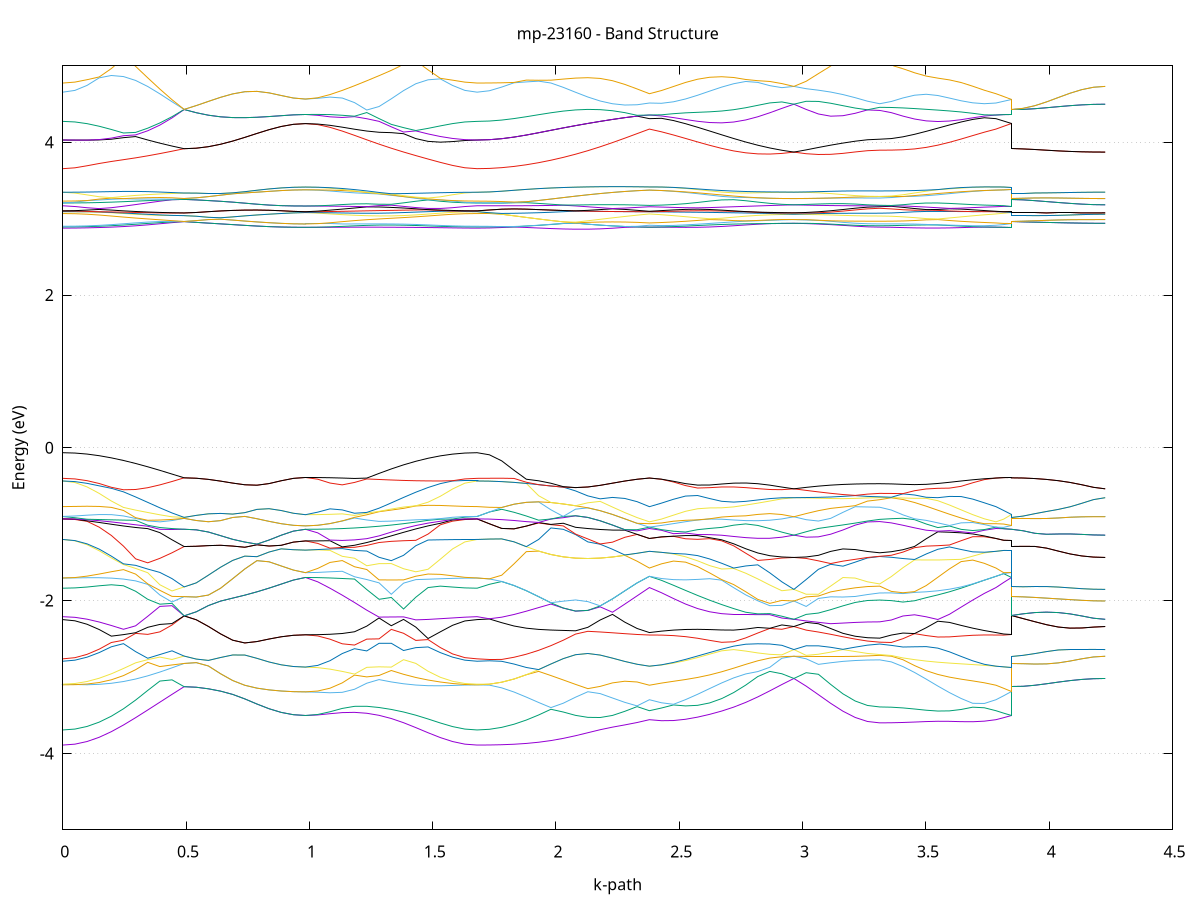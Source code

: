 set title 'mp-23160 - Band Structure'
set xlabel 'k-path'
set ylabel 'Energy (eV)'
set grid y
set yrange [-5:5]
set terminal png size 800,600
set output 'mp-23160_bands_gnuplot.png'
plot '-' using 1:2 with lines notitle, '-' using 1:2 with lines notitle, '-' using 1:2 with lines notitle, '-' using 1:2 with lines notitle, '-' using 1:2 with lines notitle, '-' using 1:2 with lines notitle, '-' using 1:2 with lines notitle, '-' using 1:2 with lines notitle, '-' using 1:2 with lines notitle, '-' using 1:2 with lines notitle, '-' using 1:2 with lines notitle, '-' using 1:2 with lines notitle, '-' using 1:2 with lines notitle, '-' using 1:2 with lines notitle, '-' using 1:2 with lines notitle, '-' using 1:2 with lines notitle, '-' using 1:2 with lines notitle, '-' using 1:2 with lines notitle, '-' using 1:2 with lines notitle, '-' using 1:2 with lines notitle, '-' using 1:2 with lines notitle, '-' using 1:2 with lines notitle, '-' using 1:2 with lines notitle, '-' using 1:2 with lines notitle, '-' using 1:2 with lines notitle, '-' using 1:2 with lines notitle, '-' using 1:2 with lines notitle, '-' using 1:2 with lines notitle, '-' using 1:2 with lines notitle, '-' using 1:2 with lines notitle, '-' using 1:2 with lines notitle, '-' using 1:2 with lines notitle, '-' using 1:2 with lines notitle, '-' using 1:2 with lines notitle, '-' using 1:2 with lines notitle, '-' using 1:2 with lines notitle, '-' using 1:2 with lines notitle, '-' using 1:2 with lines notitle, '-' using 1:2 with lines notitle, '-' using 1:2 with lines notitle, '-' using 1:2 with lines notitle, '-' using 1:2 with lines notitle, '-' using 1:2 with lines notitle, '-' using 1:2 with lines notitle, '-' using 1:2 with lines notitle, '-' using 1:2 with lines notitle, '-' using 1:2 with lines notitle, '-' using 1:2 with lines notitle, '-' using 1:2 with lines notitle, '-' using 1:2 with lines notitle, '-' using 1:2 with lines notitle, '-' using 1:2 with lines notitle, '-' using 1:2 with lines notitle, '-' using 1:2 with lines notitle, '-' using 1:2 with lines notitle, '-' using 1:2 with lines notitle, '-' using 1:2 with lines notitle, '-' using 1:2 with lines notitle, '-' using 1:2 with lines notitle, '-' using 1:2 with lines notitle, '-' using 1:2 with lines notitle, '-' using 1:2 with lines notitle, '-' using 1:2 with lines notitle, '-' using 1:2 with lines notitle, '-' using 1:2 with lines notitle, '-' using 1:2 with lines notitle, '-' using 1:2 with lines notitle, '-' using 1:2 with lines notitle, '-' using 1:2 with lines notitle, '-' using 1:2 with lines notitle, '-' using 1:2 with lines notitle, '-' using 1:2 with lines notitle, '-' using 1:2 with lines notitle, '-' using 1:2 with lines notitle, '-' using 1:2 with lines notitle, '-' using 1:2 with lines notitle, '-' using 1:2 with lines notitle, '-' using 1:2 with lines notitle
0.000000 -38.667270
0.049208 -38.667270
0.098415 -38.667270
0.147623 -38.667170
0.196831 -38.667070
0.246039 -38.666870
0.295246 -38.666670
0.344454 -38.666470
0.393662 -38.666270
0.442870 -38.666070
0.492077 -38.665870
0.492077 -38.665870
0.541285 -38.665870
0.590493 -38.665870
0.639701 -38.665870
0.688908 -38.665870
0.738116 -38.665870
0.787324 -38.665870
0.836532 -38.665870
0.885739 -38.665870
0.934947 -38.665870
0.984155 -38.665870
0.984155 -38.665870
1.033862 -38.665870
1.083570 -38.665970
1.133277 -38.665970
1.182984 -38.666070
1.232692 -38.666270
1.282399 -38.666470
1.332106 -38.666570
1.381814 -38.666770
1.431521 -38.666870
1.481228 -38.667070
1.530936 -38.667170
1.580643 -38.667270
1.630350 -38.667270
1.680058 -38.667270
1.680058 -38.667270
1.729964 -38.667270
1.779871 -38.667270
1.829778 -38.667270
1.879685 -38.667170
1.929592 -38.667170
1.979499 -38.667070
2.029406 -38.666970
2.079313 -38.666870
2.129219 -38.666670
2.179126 -38.666570
2.229033 -38.666470
2.278940 -38.666270
2.328847 -38.666170
2.378754 -38.666070
2.378754 -38.666070
2.427584 -38.666070
2.476414 -38.666170
2.525245 -38.666270
2.574075 -38.666270
2.622905 -38.666270
2.671735 -38.666270
2.720566 -38.666270
2.769396 -38.666270
2.818226 -38.666170
2.867057 -38.666070
2.915887 -38.665970
2.964717 -38.665870
2.964717 -38.665870
3.014424 -38.666070
3.064132 -38.666170
3.113839 -38.666270
3.163546 -38.666370
3.213254 -38.666470
3.262961 -38.666570
3.312668 -38.666570
3.312668 -38.666570
3.359815 -38.666570
3.406962 -38.666570
3.454109 -38.666570
3.501256 -38.666470
3.548403 -38.666470
3.595550 -38.666370
3.642697 -38.666270
3.689843 -38.666270
3.736990 -38.666170
3.784137 -38.666070
3.784137 -38.666070
3.815346 -38.665970
3.846555 -38.665870
3.846555 -38.665870
3.894124 -38.665870
3.941694 -38.665870
3.989263 -38.665870
4.036833 -38.665870
4.084403 -38.665870
4.131972 -38.665870
4.179542 -38.665870
4.227111 -38.665870
e
0.000000 -38.664370
0.049208 -38.664370
0.098415 -38.664470
0.147623 -38.664570
0.196831 -38.664670
0.246039 -38.664770
0.295246 -38.664970
0.344454 -38.665170
0.393662 -38.665370
0.442870 -38.665570
0.492077 -38.665870
0.492077 -38.665870
0.541285 -38.665870
0.590493 -38.665870
0.639701 -38.665870
0.688908 -38.665870
0.738116 -38.665870
0.787324 -38.665870
0.836532 -38.665870
0.885739 -38.665870
0.934947 -38.665870
0.984155 -38.665870
0.984155 -38.665870
1.033862 -38.665870
1.083570 -38.665770
1.133277 -38.665670
1.182984 -38.665570
1.232692 -38.665470
1.282399 -38.665270
1.332106 -38.665170
1.381814 -38.664970
1.431521 -38.664770
1.481228 -38.664670
1.530936 -38.664570
1.580643 -38.664470
1.630350 -38.664370
1.680058 -38.664370
1.680058 -38.664370
1.729964 -38.664370
1.779871 -38.664370
1.829778 -38.664470
1.879685 -38.664470
1.929592 -38.664570
1.979499 -38.664670
2.029406 -38.664770
2.079313 -38.664870
2.129219 -38.664970
2.179126 -38.665070
2.229033 -38.665270
2.278940 -38.665370
2.328847 -38.665470
2.378754 -38.665670
2.378754 -38.665670
2.427584 -38.665570
2.476414 -38.665470
2.525245 -38.665470
2.574075 -38.665470
2.622905 -38.665370
2.671735 -38.665370
2.720566 -38.665470
2.769396 -38.665470
2.818226 -38.665470
2.867057 -38.665670
2.915887 -38.665770
2.964717 -38.665870
2.964717 -38.665870
3.014424 -38.665670
3.064132 -38.665570
3.113839 -38.665370
3.163546 -38.665270
3.213254 -38.665170
3.262961 -38.665170
3.312668 -38.665170
3.312668 -38.665070
3.359815 -38.665070
3.406962 -38.665170
3.454109 -38.665170
3.501256 -38.665270
3.548403 -38.665270
3.595550 -38.665270
3.642697 -38.665370
3.689843 -38.665470
3.736990 -38.665570
3.784137 -38.665670
3.784137 -38.665670
3.815346 -38.665770
3.846555 -38.665870
3.846555 -38.665870
3.894124 -38.665870
3.941694 -38.665870
3.989263 -38.665870
4.036833 -38.665870
4.084403 -38.665870
4.131972 -38.665870
4.179542 -38.665870
4.227111 -38.665870
e
0.000000 -17.084370
0.049208 -17.084570
0.098415 -17.084770
0.147623 -17.084670
0.196831 -17.083570
0.246039 -17.080970
0.295246 -17.076470
0.344454 -17.069670
0.393662 -17.060370
0.442870 -17.048570
0.492077 -17.034270
0.492077 -17.034270
0.541285 -17.037670
0.590493 -17.045670
0.639701 -17.055270
0.688908 -17.064670
0.738116 -17.073170
0.787324 -17.080370
0.836532 -17.085970
0.885739 -17.090070
0.934947 -17.092570
0.984155 -17.093370
0.984155 -17.093370
1.033862 -17.093270
1.083570 -17.092970
1.133277 -17.092470
1.182984 -17.091670
1.232692 -17.090870
1.282399 -17.089870
1.332106 -17.088870
1.381814 -17.087870
1.431521 -17.086970
1.481228 -17.086070
1.530936 -17.085370
1.580643 -17.084870
1.630350 -17.084470
1.680058 -17.084370
1.680058 -17.084370
1.729964 -17.084470
1.779871 -17.084770
1.829778 -17.085170
1.879685 -17.085670
1.929592 -17.086370
1.979499 -17.087170
2.029406 -17.087970
2.079313 -17.088970
2.129219 -17.089870
2.179126 -17.090770
2.229033 -17.091570
2.278940 -17.092270
2.328847 -17.092870
2.378754 -17.093270
2.378754 -17.093270
2.427584 -17.092670
2.476414 -17.091270
2.525245 -17.089270
2.574075 -17.086870
2.622905 -17.083970
2.671735 -17.080670
2.720566 -17.076570
2.769396 -17.071670
2.818226 -17.065670
2.867057 -17.058370
2.915887 -17.049770
2.964717 -17.040170
2.964717 -17.040170
3.014424 -17.052370
3.064132 -17.063870
3.113839 -17.073470
3.163546 -17.080570
3.213254 -17.085270
3.262961 -17.087770
3.312668 -17.088470
3.312668 -17.088470
3.359815 -17.088570
3.406962 -17.088870
3.454109 -17.089370
3.501256 -17.089970
3.548403 -17.090670
3.595550 -17.091270
3.642697 -17.091970
3.689843 -17.092570
3.736990 -17.092970
3.784137 -17.093270
3.784137 -17.093270
3.815346 -17.093370
3.846555 -17.093370
3.846555 -17.034270
3.894124 -17.034570
3.941694 -17.035170
3.989263 -17.036170
4.036833 -17.037370
4.084403 -17.038470
4.131972 -17.039370
4.179542 -17.039970
4.227111 -17.040170
e
0.000000 -17.084370
0.049208 -17.083170
0.098415 -17.079470
0.147623 -17.073370
0.196831 -17.064870
0.246039 -17.054170
0.295246 -17.041270
0.344454 -17.026470
0.393662 -17.009870
0.442870 -17.017570
0.492077 -17.034270
0.492077 -17.034270
0.541285 -17.037670
0.590493 -17.045670
0.639701 -17.055270
0.688908 -17.064670
0.738116 -17.073170
0.787324 -17.080370
0.836532 -17.085970
0.885739 -17.090070
0.934947 -17.092570
0.984155 -17.093370
0.984155 -17.093370
1.033862 -17.091870
1.083570 -17.086970
1.133277 -17.078770
1.182984 -17.066870
1.232692 -17.051270
1.282399 -17.031770
1.332106 -17.011570
1.381814 -17.032070
1.431521 -17.049170
1.481228 -17.062670
1.530936 -17.072670
1.580643 -17.079370
1.630350 -17.083170
1.680058 -17.084370
1.680058 -17.084370
1.729964 -17.084470
1.779871 -17.084670
1.829778 -17.085070
1.879685 -17.085670
1.929592 -17.086370
1.979499 -17.087070
2.029406 -17.087970
2.079313 -17.088870
2.129219 -17.089870
2.179126 -17.090770
2.229033 -17.091570
2.278940 -17.092270
2.328847 -17.092870
2.378754 -17.093270
2.378754 -17.093270
2.427584 -17.092370
2.476414 -17.089970
2.525245 -17.085970
2.574075 -17.080370
2.622905 -17.073070
2.671735 -17.064370
2.720566 -17.054570
2.769396 -17.044170
2.818226 -17.034470
2.867057 -17.028870
2.915887 -17.031570
2.964717 -17.040170
2.964717 -17.040170
3.014424 -17.028970
3.064132 -17.019770
3.113839 -17.012870
3.163546 -17.009870
3.213254 -17.016170
3.262961 -17.020370
3.312668 -17.021770
3.312668 -17.021770
3.359815 -17.029970
3.406962 -17.042370
3.454109 -17.053970
3.501256 -17.064170
3.548403 -17.072870
3.595550 -17.079970
3.642697 -17.085670
3.689843 -17.089770
3.736990 -17.092270
3.784137 -17.093270
3.784137 -17.093270
3.815346 -17.093370
3.846555 -17.093370
3.846555 -17.034270
3.894124 -17.034470
3.941694 -17.035170
3.989263 -17.036170
4.036833 -17.037370
4.084403 -17.038470
4.131972 -17.039370
4.179542 -17.039970
4.227111 -17.040170
e
0.000000 -16.898770
0.049208 -16.896370
0.098415 -16.889570
0.147623 -16.884470
0.196831 -16.908470
0.246039 -16.932370
0.295246 -16.955770
0.344454 -16.977970
0.393662 -16.998770
0.442870 -16.991870
0.492077 -16.972570
0.492077 -16.972570
0.541285 -16.968270
0.590493 -16.957470
0.639701 -16.943270
0.688908 -16.927770
0.738116 -16.911870
0.787324 -16.896170
0.836532 -16.881370
0.885739 -16.867870
0.934947 -16.857070
0.984155 -16.852170
0.984155 -16.852170
1.033862 -16.862870
1.083570 -16.884170
1.133277 -16.909270
1.182984 -16.935970
1.232692 -16.962670
1.282399 -16.988170
1.332106 -17.008870
1.381814 -16.982870
1.431521 -16.954570
1.481228 -16.925070
1.530936 -16.895370
1.580643 -16.889470
1.630350 -16.896370
1.680058 -16.898770
1.680058 -16.898770
1.729964 -16.898670
1.779871 -16.898470
1.829778 -16.898070
1.879685 -16.897370
1.929592 -16.896270
1.979499 -16.894670
2.029406 -16.892370
2.079313 -16.889370
2.129219 -16.885570
2.179126 -16.881270
2.229033 -16.876270
2.278940 -16.870870
2.328847 -16.865270
2.378754 -16.859370
2.378754 -16.859370
2.427584 -16.864270
2.476414 -16.870970
2.525245 -16.878070
2.574075 -16.889070
2.622905 -16.906170
2.671735 -16.923870
2.720566 -16.941570
2.769396 -16.958270
2.818226 -16.972470
2.867057 -16.980670
2.915887 -16.978470
2.964717 -16.968370
2.964717 -16.968370
3.014424 -16.981770
3.064132 -16.992770
3.113839 -17.001970
3.163546 -17.008070
3.213254 -17.004870
3.262961 -17.003070
3.312668 -17.002470
3.312668 -17.002470
3.359815 -16.992970
3.406962 -16.976770
3.454109 -16.958970
3.501256 -16.940570
3.548403 -16.922170
3.595550 -16.904470
3.642697 -16.888170
3.689843 -16.874470
3.736990 -16.864770
3.784137 -16.859370
3.784137 -16.859370
3.815346 -16.855770
3.846555 -16.852170
3.846555 -16.972570
3.894124 -16.972470
3.941694 -16.971970
3.989263 -16.971270
4.036833 -16.970370
4.084403 -16.969570
4.131972 -16.968970
4.179542 -16.968470
4.227111 -16.968370
e
0.000000 -16.828770
0.049208 -16.840370
0.098415 -16.861370
0.147623 -16.878970
0.196831 -16.865370
0.246039 -16.875270
0.295246 -16.893070
0.344454 -16.912270
0.393662 -16.932370
0.442870 -16.952670
0.492077 -16.972570
0.492077 -16.972570
0.541285 -16.968270
0.590493 -16.957470
0.639701 -16.943270
0.688908 -16.927770
0.738116 -16.911870
0.787324 -16.896170
0.836532 -16.881370
0.885739 -16.867870
0.934947 -16.857070
0.984155 -16.852170
0.984155 -16.852170
1.033862 -16.850070
1.083570 -16.843970
1.133277 -16.834570
1.182984 -16.822670
1.232692 -16.823370
1.282399 -16.824170
1.332106 -16.825070
1.381814 -16.836270
1.431521 -16.850970
1.481228 -16.865570
1.530936 -16.878870
1.580643 -16.867070
1.630350 -16.842270
1.680058 -16.828770
1.680058 -16.828770
1.729964 -16.828670
1.779871 -16.828470
1.829778 -16.828170
1.879685 -16.827670
1.929592 -16.827170
1.979499 -16.826470
2.029406 -16.825770
2.079313 -16.824970
2.129219 -16.824170
2.179126 -16.826070
2.229033 -16.830470
2.278940 -16.835070
2.328847 -16.840070
2.378754 -16.845270
2.378754 -16.845270
2.427584 -16.848370
2.476414 -16.859170
2.525245 -16.873170
2.574075 -16.885070
2.622905 -16.892270
2.671735 -16.899970
2.720566 -16.908770
2.769396 -16.918770
2.818226 -16.930170
2.867057 -16.942470
2.915887 -16.955470
2.964717 -16.968370
2.964717 -16.968370
3.014424 -16.951470
3.064132 -16.930670
3.113839 -16.906970
3.163546 -16.881570
3.213254 -16.856770
3.262961 -16.835470
3.312668 -16.825270
3.312668 -16.825270
3.359815 -16.825470
3.406962 -16.828670
3.454109 -16.833070
3.501256 -16.837970
3.548403 -16.842470
3.595550 -16.846170
3.642697 -16.848270
3.689843 -16.848170
3.736990 -16.845770
3.784137 -16.845270
3.784137 -16.845270
3.815346 -16.848670
3.846555 -16.852170
3.846555 -16.972570
3.894124 -16.972470
3.941694 -16.971970
3.989263 -16.971170
4.036833 -16.970370
4.084403 -16.969570
4.131972 -16.968970
4.179542 -16.968470
4.227111 -16.968370
e
0.000000 -16.828670
0.049208 -16.830870
0.098415 -16.836870
0.147623 -16.846570
0.196831 -16.859570
0.246039 -16.849670
0.295246 -16.832870
0.344454 -16.815670
0.393662 -16.798970
0.442870 -16.783570
0.492077 -16.769970
0.492077 -16.769970
0.541285 -16.770670
0.590493 -16.772870
0.639701 -16.776370
0.688908 -16.781070
0.738116 -16.786970
0.787324 -16.793870
0.836532 -16.801670
0.885739 -16.809870
0.934947 -16.817570
0.984155 -16.821270
0.984155 -16.821270
1.033862 -16.821370
1.083570 -16.821670
1.133277 -16.822070
1.182984 -16.822670
1.232692 -16.809670
1.282399 -16.811570
1.332106 -16.822770
1.381814 -16.825870
1.431521 -16.826670
1.481228 -16.827370
1.530936 -16.827970
1.580643 -16.828370
1.630350 -16.828670
1.680058 -16.828670
1.680058 -16.828670
1.729964 -16.828670
1.779871 -16.828470
1.829778 -16.828070
1.879685 -16.827670
1.929592 -16.827070
1.979499 -16.826370
2.029406 -16.825670
2.079313 -16.824970
2.129219 -16.824170
2.179126 -16.823470
2.229033 -16.822770
2.278940 -16.822170
2.328847 -16.821770
2.378754 -16.821470
2.378754 -16.821470
2.427584 -16.820370
2.476414 -16.818170
2.525245 -16.816170
2.574075 -16.814270
2.622905 -16.812070
2.671735 -16.809170
2.720566 -16.805170
2.769396 -16.799770
2.818226 -16.793070
2.867057 -16.785670
2.915887 -16.777770
2.964717 -16.769970
2.964717 -16.769970
3.014424 -16.779970
3.064132 -16.790870
3.113839 -16.801470
3.163546 -16.810870
3.213254 -16.818070
3.262961 -16.822670
3.312668 -16.824270
3.312668 -16.824270
3.359815 -16.825170
3.406962 -16.824970
3.454109 -16.824570
3.501256 -16.824070
3.548403 -16.823570
3.595550 -16.822970
3.642697 -16.822470
3.689843 -16.821970
3.736990 -16.821670
3.784137 -16.821470
3.784137 -16.821470
3.815346 -16.821370
3.846555 -16.821270
3.846555 -16.769970
3.894124 -16.769970
3.941694 -16.769970
3.989263 -16.769970
4.036833 -16.769970
4.084403 -16.769970
4.131972 -16.769970
4.179542 -16.769970
4.227111 -16.769970
e
0.000000 -16.800470
0.049208 -16.790870
0.098415 -16.776270
0.147623 -16.763370
0.196831 -16.753570
0.246039 -16.747370
0.295246 -16.744770
0.344454 -16.745970
0.393662 -16.750770
0.442870 -16.758870
0.492077 -16.769970
0.492077 -16.769970
0.541285 -16.770670
0.590493 -16.772870
0.639701 -16.776370
0.688908 -16.781070
0.738116 -16.786970
0.787324 -16.793870
0.836532 -16.801670
0.885739 -16.809870
0.934947 -16.817570
0.984155 -16.821270
0.984155 -16.821270
1.033862 -16.814870
1.083570 -16.805870
1.133277 -16.800570
1.182984 -16.799770
1.232692 -16.803670
1.282399 -16.796570
1.332106 -16.784870
1.381814 -16.775470
1.431521 -16.769570
1.481228 -16.767870
1.530936 -16.771070
1.580643 -16.779070
1.630350 -16.791270
1.680058 -16.800470
1.680058 -16.800470
1.729964 -16.800770
1.779871 -16.801870
1.829778 -16.803470
1.879685 -16.805670
1.929592 -16.808270
1.979499 -16.811270
2.029406 -16.814570
2.079313 -16.818170
2.129219 -16.822070
2.179126 -16.823370
2.229033 -16.822770
2.278940 -16.822170
2.328847 -16.821770
2.378754 -16.821470
2.378754 -16.821470
2.427584 -16.816570
2.476414 -16.806270
2.525245 -16.795070
2.574075 -16.784570
2.622905 -16.775270
2.671735 -16.767670
2.720566 -16.762070
2.769396 -16.758770
2.818226 -16.757870
2.867057 -16.759470
2.915887 -16.763570
2.964717 -16.769970
2.964717 -16.769970
3.014424 -16.761970
3.064132 -16.757070
3.113839 -16.756070
3.163546 -16.759370
3.213254 -16.766970
3.262961 -16.777270
3.312668 -16.783770
3.312668 -16.783770
3.359815 -16.783570
3.406962 -16.783470
3.454109 -16.783970
3.501256 -16.785570
3.548403 -16.788870
3.595550 -16.793770
3.642697 -16.800570
3.689843 -16.808670
3.736990 -16.817070
3.784137 -16.821470
3.784137 -16.821470
3.815346 -16.821370
3.846555 -16.821270
3.846555 -16.769970
3.894124 -16.769970
3.941694 -16.769970
3.989263 -16.769970
4.036833 -16.769970
4.084403 -16.769970
4.131972 -16.769970
4.179542 -16.769970
4.227111 -16.769970
e
0.000000 -14.010470
0.049208 -14.003770
0.098415 -13.984070
0.147623 -13.951670
0.196831 -13.907670
0.246039 -13.852870
0.295246 -13.788770
0.344454 -13.716870
0.393662 -13.638870
0.442870 -13.556470
0.492077 -13.471670
0.492077 -13.471670
0.541285 -13.489870
0.590493 -13.530470
0.639701 -13.577670
0.688908 -13.624370
0.738116 -13.667270
0.787324 -13.704570
0.836532 -13.734870
0.885739 -13.757170
0.934947 -13.770770
0.984155 -13.775370
0.984155 -13.775370
1.033862 -13.775570
1.083570 -13.776170
1.133277 -13.777970
1.182984 -13.781870
1.232692 -13.789270
1.282399 -13.801770
1.332106 -13.821270
1.381814 -13.848370
1.431521 -13.882070
1.481228 -13.919170
1.530936 -13.954870
1.580643 -13.984370
1.630350 -14.003670
1.680058 -14.010470
1.680058 -14.010470
1.729964 -14.006470
1.779871 -13.994670
1.829778 -13.975670
1.879685 -13.950370
1.929592 -13.920170
1.979499 -13.886970
2.029406 -13.852870
2.079313 -13.820870
2.129219 -13.793970
2.179126 -13.775270
2.229033 -13.765670
2.278940 -13.764170
2.328847 -13.767470
2.378754 -13.772870
2.378754 -13.772870
2.427584 -13.766470
2.476414 -13.754870
2.525245 -13.737870
2.574075 -13.716170
2.622905 -13.690670
2.671735 -13.661770
2.720566 -13.629870
2.769396 -13.595170
2.818226 -13.557770
2.867057 -13.517870
2.915887 -13.476370
2.964717 -13.436270
2.964717 -13.436270
3.014424 -13.492070
3.064132 -13.559570
3.113839 -13.625570
3.163546 -13.682670
3.213254 -13.726370
3.262961 -13.753670
3.312668 -13.762970
3.312668 -13.762970
3.359815 -13.762370
3.406962 -13.760970
3.454109 -13.759270
3.501256 -13.757870
3.548403 -13.757670
3.595550 -13.758870
3.642697 -13.761570
3.689843 -13.765170
3.736990 -13.769070
3.784137 -13.772870
3.784137 -13.772870
3.815346 -13.774970
3.846555 -13.775370
3.846555 -13.471670
3.894124 -13.470170
3.941694 -13.466070
3.989263 -13.459970
4.036833 -13.453070
4.084403 -13.446370
4.131972 -13.440870
4.179542 -13.437370
4.227111 -13.436270
e
0.000000 -13.494770
0.049208 -13.492770
0.098415 -13.486670
0.147623 -13.476570
0.196831 -13.462770
0.246039 -13.445470
0.295246 -13.425170
0.344454 -13.402470
0.393662 -13.377970
0.442870 -13.387370
0.492077 -13.471670
0.492077 -13.471670
0.541285 -13.489870
0.590493 -13.530470
0.639701 -13.577670
0.688908 -13.624370
0.738116 -13.667270
0.787324 -13.704570
0.836532 -13.734870
0.885739 -13.757170
0.934947 -13.770770
0.984155 -13.775370
0.984155 -13.775370
1.033862 -13.765870
1.083570 -13.737970
1.133277 -13.693070
1.182984 -13.633970
1.232692 -13.564370
1.282399 -13.490470
1.332106 -13.428870
1.381814 -13.414570
1.431521 -13.430270
1.481228 -13.455870
1.530936 -13.474170
1.580643 -13.486070
1.630350 -13.492670
1.680058 -13.494770
1.680058 -13.494770
1.729964 -13.502470
1.779871 -13.517970
1.829778 -13.536970
1.879685 -13.558970
1.929592 -13.583470
1.979499 -13.609870
2.029406 -13.637270
2.079313 -13.664770
2.129219 -13.691170
2.179126 -13.715370
2.229033 -13.736370
2.278940 -13.753370
2.328847 -13.765570
2.378754 -13.771970
2.378754 -13.771970
2.427584 -13.766370
2.476414 -13.752070
2.525245 -13.730070
2.574075 -13.700970
2.622905 -13.665470
2.671735 -13.624470
2.720566 -13.579270
2.769396 -13.531570
2.818226 -13.483770
2.867057 -13.440770
2.915887 -13.417270
2.964717 -13.436170
2.964717 -13.436170
3.014424 -13.403270
3.064132 -13.387670
3.113839 -13.379470
3.163546 -13.374770
3.213254 -13.371870
3.262961 -13.370270
3.312668 -13.370570
3.312668 -13.370570
3.359815 -13.419170
3.406962 -13.474470
3.454109 -13.530870
3.501256 -13.585470
3.548403 -13.635970
3.595550 -13.680470
3.642697 -13.717470
3.689843 -13.745770
3.736990 -13.764270
3.784137 -13.771970
3.784137 -13.771970
3.815346 -13.774270
3.846555 -13.775370
3.846555 -13.471670
3.894124 -13.470170
3.941694 -13.466070
3.989263 -13.459970
4.036833 -13.453070
4.084403 -13.446370
4.131972 -13.440870
4.179542 -13.437370
4.227111 -13.436170
e
0.000000 -13.467270
0.049208 -13.465270
0.098415 -13.459470
0.147623 -13.449870
0.196831 -13.436670
0.246039 -13.420070
0.295246 -13.400570
0.344454 -13.378470
0.393662 -13.355370
0.442870 -13.352370
0.492077 -13.326770
0.492077 -13.326770
0.541285 -13.327670
0.590493 -13.327170
0.639701 -13.325270
0.688908 -13.322670
0.738116 -13.319570
0.787324 -13.316470
0.836532 -13.313670
0.885739 -13.311370
0.934947 -13.309970
0.984155 -13.309470
0.984155 -13.309470
1.033862 -13.310770
1.083570 -13.314670
1.133277 -13.321270
1.182984 -13.330570
1.232692 -13.341870
1.282399 -13.352870
1.332106 -13.363970
1.381814 -13.398170
1.431521 -13.424770
1.481228 -13.438070
1.530936 -13.450070
1.580643 -13.459470
1.630350 -13.465270
1.680058 -13.467270
1.680058 -13.467270
1.729964 -13.459970
1.779871 -13.445570
1.829778 -13.428470
1.879685 -13.409370
1.929592 -13.388770
1.979499 -13.367370
2.029406 -13.346270
2.079313 -13.355570
2.129219 -13.373970
2.179126 -13.382770
2.229033 -13.380670
2.278940 -13.369270
2.328847 -13.351870
2.378754 -13.332270
2.378754 -13.332270
2.427584 -13.342670
2.476414 -13.352170
2.525245 -13.359370
2.574075 -13.362970
2.622905 -13.362170
2.671735 -13.356670
2.720566 -13.346570
2.769396 -13.333470
2.818226 -13.319870
2.867057 -13.326770
2.915887 -13.337870
2.964717 -13.327470
2.964717 -13.327470
3.014424 -13.345170
3.064132 -13.355670
3.113839 -13.361970
3.163546 -13.365970
3.213254 -13.368570
3.262961 -13.370070
3.312668 -13.369670
3.312668 -13.369670
3.359815 -13.343770
3.406962 -13.350270
3.454109 -13.358770
3.501256 -13.366370
3.548403 -13.370570
3.595550 -13.370270
3.642697 -13.365170
3.689843 -13.356270
3.736990 -13.344770
3.784137 -13.332270
3.784137 -13.332270
3.815346 -13.320370
3.846555 -13.309470
3.846555 -13.326770
3.894124 -13.326770
3.941694 -13.326870
3.989263 -13.326970
4.036833 -13.327170
4.084403 -13.327270
4.131972 -13.327370
4.179542 -13.327370
4.227111 -13.327470
e
0.000000 -13.187870
0.049208 -13.189270
0.098415 -13.193270
0.147623 -13.200170
0.196831 -13.209970
0.246039 -13.222670
0.295246 -13.238470
0.344454 -13.257070
0.393662 -13.298570
0.442870 -13.324470
0.492077 -13.326770
0.492077 -13.326770
0.541285 -13.327670
0.590493 -13.327170
0.639701 -13.325270
0.688908 -13.322670
0.738116 -13.319570
0.787324 -13.316470
0.836532 -13.313670
0.885739 -13.311370
0.934947 -13.309970
0.984155 -13.309470
0.984155 -13.309470
1.033862 -13.309170
1.083570 -13.308670
1.133277 -13.308670
1.182984 -13.310670
1.232692 -13.318170
1.282399 -13.335370
1.332106 -13.351970
1.381814 -13.310270
1.431521 -13.258670
1.481228 -13.223470
1.530936 -13.203970
1.580643 -13.194070
1.630350 -13.189270
1.680058 -13.187870
1.680058 -13.187870
1.729964 -13.191670
1.779871 -13.202870
1.829778 -13.220870
1.879685 -13.244370
1.929592 -13.271870
1.979499 -13.301370
2.029406 -13.330270
2.079313 -13.326470
2.129219 -13.309170
2.179126 -13.295470
2.229033 -13.286470
2.278940 -13.282770
2.328847 -13.284770
2.378754 -13.292470
2.378754 -13.292470
2.427584 -13.288170
2.476414 -13.286170
2.525245 -13.286170
2.574075 -13.287570
2.622905 -13.290070
2.671735 -13.293170
2.720566 -13.297270
2.769396 -13.303070
2.818226 -13.312570
2.867057 -13.310670
2.915887 -13.312870
2.964717 -13.327370
2.964717 -13.327370
3.014424 -13.309270
3.064132 -13.306570
3.113839 -13.314570
3.163546 -13.324770
3.213254 -13.333370
3.262961 -13.339070
3.312668 -13.340970
3.312668 -13.340970
3.359815 -13.333470
3.406962 -13.312770
3.454109 -13.302170
3.501256 -13.295670
3.548403 -13.290770
3.595550 -13.287070
3.642697 -13.284870
3.689843 -13.284770
3.736990 -13.287270
3.784137 -13.292470
3.784137 -13.292470
3.815346 -13.300070
3.846555 -13.309470
3.846555 -13.326770
3.894124 -13.326770
3.941694 -13.326870
3.989263 -13.326970
4.036833 -13.327070
4.084403 -13.327270
4.131972 -13.327370
4.179542 -13.327370
4.227111 -13.327370
e
0.000000 -13.110670
0.049208 -13.113070
0.098415 -13.120370
0.147623 -13.132270
0.196831 -13.148370
0.246039 -13.168070
0.295246 -13.190870
0.344454 -13.219270
0.393662 -13.278370
0.442870 -13.301770
0.492077 -13.298370
0.492077 -13.298370
0.541285 -13.279270
0.590493 -13.239370
0.639701 -13.195770
0.688908 -13.156670
0.738116 -13.126870
0.787324 -13.107770
0.836532 -13.096970
0.885739 -13.091370
0.934947 -13.088670
0.984155 -13.087870
0.984155 -13.087870
1.033862 -13.089070
1.083570 -13.092570
1.133277 -13.097470
1.182984 -13.102570
1.232692 -13.106270
1.282399 -13.125670
1.332106 -13.145070
1.381814 -13.149670
1.431521 -13.145070
1.481228 -13.136370
1.530936 -13.126670
1.580643 -13.118270
1.630350 -13.112570
1.680058 -13.110670
1.680058 -13.110670
1.729964 -13.110570
1.779871 -13.110470
1.829778 -13.110070
1.879685 -13.109470
1.929592 -13.108570
1.979499 -13.107170
2.029406 -13.105470
2.079313 -13.103270
2.129219 -13.100770
2.179126 -13.097970
2.229033 -13.095070
2.278940 -13.092470
2.328847 -13.090170
2.378754 -13.088570
2.378754 -13.088570
2.427584 -13.090170
2.476414 -13.094370
2.525245 -13.101870
2.574075 -13.112970
2.622905 -13.127570
2.671735 -13.144870
2.720566 -13.163570
2.769396 -13.181370
2.818226 -13.195670
2.867057 -13.203070
2.915887 -13.200470
2.964717 -13.187270
2.964717 -13.187270
3.014424 -13.190470
3.064132 -13.192770
3.113839 -13.194770
3.163546 -13.196470
3.213254 -13.197770
3.262961 -13.198470
3.312668 -13.198770
3.312668 -13.198770
3.359815 -13.192170
3.406962 -13.175670
3.454109 -13.156770
3.501256 -13.138970
3.548403 -13.123370
3.595550 -13.110570
3.642697 -13.100870
3.689843 -13.094170
3.736990 -13.090270
3.784137 -13.088570
3.784137 -13.088570
3.815346 -13.088070
3.846555 -13.087870
3.846555 -13.298370
3.894124 -13.296870
3.941694 -13.292270
3.989263 -13.284270
4.036833 -13.272470
4.084403 -13.256470
4.131972 -13.236370
4.179542 -13.212570
4.227111 -13.187270
e
0.000000 -13.110570
0.049208 -13.109870
0.098415 -13.107570
0.147623 -13.103670
0.196831 -13.098270
0.246039 -13.091370
0.295246 -13.144170
0.344454 -13.216070
0.393662 -13.242970
0.442870 -13.270570
0.492077 -13.298370
0.492077 -13.298370
0.541285 -13.279270
0.590493 -13.239370
0.639701 -13.195770
0.688908 -13.156670
0.738116 -13.126870
0.787324 -13.107770
0.836532 -13.096970
0.885739 -13.091370
0.934947 -13.088670
0.984155 -13.087870
0.984155 -13.087870
1.033862 -13.088170
1.083570 -13.088970
1.133277 -13.090370
1.182984 -13.092170
1.232692 -13.094370
1.282399 -13.107070
1.332106 -13.102970
1.381814 -13.101770
1.431521 -13.104170
1.481228 -13.106370
1.530936 -13.108170
1.580643 -13.109470
1.630350 -13.110370
1.680058 -13.110570
1.680058 -13.110570
1.729964 -13.110570
1.779871 -13.110370
1.829778 -13.110070
1.879685 -13.109470
1.929592 -13.108570
1.979499 -13.107170
2.029406 -13.105470
2.079313 -13.103270
2.129219 -13.100670
2.179126 -13.097870
2.229033 -13.095070
2.278940 -13.092370
2.328847 -13.090170
2.378754 -13.088570
2.378754 -13.088570
2.427584 -13.089670
2.476414 -13.091870
2.525245 -13.095170
2.574075 -13.100170
2.622905 -13.107070
2.671735 -13.116370
2.720566 -13.128670
2.769396 -13.144370
2.818226 -13.163370
2.867057 -13.181770
2.915887 -13.190870
2.964717 -13.187270
2.964717 -13.187270
3.014424 -13.184970
3.064132 -13.182870
3.113839 -13.180770
3.163546 -13.178970
3.213254 -13.177570
3.262961 -13.176770
3.312668 -13.176470
3.312668 -13.176470
3.359815 -13.167570
3.406962 -13.141970
3.454109 -13.104370
3.501256 -13.099370
3.548403 -13.097370
3.595550 -13.095270
3.642697 -13.093070
3.689843 -13.091170
3.736990 -13.089570
3.784137 -13.088570
3.784137 -13.088570
3.815346 -13.087970
3.846555 -13.087870
3.846555 -13.298370
3.894124 -13.296870
3.941694 -13.292270
3.989263 -13.284270
4.036833 -13.272470
4.084403 -13.256470
4.131972 -13.236270
4.179542 -13.212570
4.227111 -13.187270
e
0.000000 -12.906670
0.049208 -12.913770
0.098415 -12.935270
0.147623 -12.970270
0.196831 -13.017870
0.246039 -13.076370
0.295246 -13.082970
0.344454 -13.073170
0.393662 -13.061870
0.442870 -13.049170
0.492077 -13.034970
0.492077 -13.034970
0.541285 -13.034270
0.590493 -13.031770
0.639701 -13.026670
0.688908 -13.017470
0.738116 -13.002670
0.787324 -12.982870
0.836532 -12.961970
0.885739 -12.944170
0.934947 -12.932570
0.984155 -12.928570
0.984155 -12.928570
1.033862 -12.937070
1.083570 -12.961570
1.133277 -12.999170
1.182984 -13.044570
1.232692 -13.089970
1.282399 -13.096770
1.332106 -13.099270
1.381814 -13.090570
1.431521 -13.065270
1.481228 -13.026070
1.530936 -12.981270
1.580643 -12.941970
1.630350 -12.915670
1.680058 -12.906670
1.680058 -12.906670
1.729964 -12.906670
1.779871 -12.906970
1.829778 -12.907370
1.879685 -12.908070
1.929592 -12.909070
1.979499 -12.910470
2.029406 -12.912170
2.079313 -12.914270
2.129219 -12.916670
2.179126 -12.919270
2.229033 -12.921970
2.278940 -12.924370
2.328847 -12.926470
2.378754 -12.927870
2.378754 -12.927870
2.427584 -12.930270
2.476414 -12.938770
2.525245 -12.953370
2.574075 -12.973770
2.622905 -12.999070
2.671735 -13.028270
2.720566 -13.059870
2.769396 -13.091470
2.818226 -13.120370
2.867057 -13.145170
2.915887 -13.167970
2.964717 -13.184970
2.964717 -13.184970
3.014424 -13.178070
3.064132 -13.161970
3.113839 -13.144070
3.163546 -13.127670
3.213254 -13.114670
3.262961 -13.106370
3.312668 -13.103570
3.312668 -13.103570
3.359815 -13.103270
3.406962 -13.102470
3.454109 -13.101070
3.501256 -13.063170
3.548403 -13.024170
3.595550 -12.990070
3.642697 -12.962770
3.689843 -12.942970
3.736990 -12.931270
3.784137 -12.927870
3.784137 -12.927870
3.815346 -12.928370
3.846555 -12.928570
3.846555 -13.034970
3.894124 -13.038070
3.941694 -13.047070
3.989263 -13.061670
4.036833 -13.081170
4.084403 -13.104570
4.131972 -13.130770
4.179542 -13.158370
4.227111 -13.184970
e
0.000000 -12.906470
0.049208 -12.908670
0.098415 -12.914770
0.147623 -12.924470
0.196831 -12.937170
0.246039 -12.952270
0.295246 -12.968770
0.344454 -12.985970
0.393662 -13.003170
0.442870 -13.019570
0.492077 -13.034970
0.492077 -13.034970
0.541285 -13.034270
0.590493 -13.031770
0.639701 -13.026670
0.688908 -13.017470
0.738116 -13.002670
0.787324 -12.982870
0.836532 -12.961970
0.885739 -12.944170
0.934947 -12.932570
0.984155 -12.928570
0.984155 -12.928570
1.033862 -12.928270
1.083570 -12.927470
1.133277 -12.926170
1.182984 -12.924470
1.232692 -12.922370
1.282399 -12.920070
1.332106 -12.917570
1.381814 -12.915170
1.431521 -12.912870
1.481228 -12.910770
1.530936 -12.908970
1.580643 -12.907670
1.630350 -12.906870
1.680058 -12.906470
1.680058 -12.906470
1.729964 -12.906570
1.779871 -12.906870
1.829778 -12.907270
1.879685 -12.907970
1.929592 -12.909070
1.979499 -12.910370
2.029406 -12.912170
2.079313 -12.914270
2.129219 -12.916670
2.179126 -12.919270
2.229033 -12.921870
2.278940 -12.924370
2.328847 -12.926370
2.378754 -12.927870
2.378754 -12.927870
2.427584 -12.929870
2.476414 -12.936770
2.525245 -12.948270
2.574075 -12.964370
2.622905 -12.985170
2.671735 -13.010370
2.720566 -13.040070
2.769396 -13.073070
2.818226 -13.107770
2.867057 -13.140770
2.915887 -13.166870
2.964717 -13.184970
2.964717 -13.184970
3.014424 -13.166870
3.064132 -13.118370
3.113839 -13.057170
3.163546 -12.999370
3.213254 -12.953470
3.262961 -12.924170
3.312668 -12.914170
3.312668 -12.914170
3.359815 -12.914370
3.406962 -12.915170
3.454109 -12.916370
3.501256 -12.917970
3.548403 -12.919770
3.595550 -12.921770
3.642697 -12.923670
3.689843 -12.925470
3.736990 -12.926870
3.784137 -12.927870
3.784137 -12.927870
3.815346 -12.928370
3.846555 -12.928570
3.846555 -13.034970
3.894124 -13.038070
3.941694 -13.047070
3.989263 -13.061670
4.036833 -13.081170
4.084403 -13.104570
4.131972 -13.130770
4.179542 -13.158370
4.227111 -13.184970
e
0.000000 -3.890970
0.049208 -3.879170
0.098415 -3.844670
0.147623 -3.789170
0.196831 -3.715670
0.246039 -3.628570
0.295246 -3.532470
0.344454 -3.431870
0.393662 -3.329770
0.442870 -3.227570
0.492077 -3.126670
0.492077 -3.126670
0.541285 -3.134070
0.590493 -3.154470
0.639701 -3.185070
0.688908 -3.227970
0.738116 -3.286770
0.787324 -3.353870
0.836532 -3.415570
0.885739 -3.463570
0.934947 -3.493670
0.984155 -3.503870
0.984155 -3.503870
1.033862 -3.496770
1.083570 -3.480470
1.133277 -3.466070
1.182984 -3.462870
1.232692 -3.474670
1.282399 -3.501670
1.332106 -3.543470
1.381814 -3.598370
1.431521 -3.662470
1.481228 -3.729770
1.530936 -3.793070
1.580643 -3.844970
1.630350 -3.879070
1.680058 -3.890970
1.680058 -3.890970
1.729964 -3.889970
1.779871 -3.886570
1.829778 -3.880270
1.879685 -3.869770
1.929592 -3.854070
1.979499 -3.832170
2.029406 -3.803570
2.079313 -3.768770
2.129219 -3.729470
2.179126 -3.690170
2.229033 -3.656470
2.278940 -3.627270
2.328847 -3.595970
2.378754 -3.558870
2.378754 -3.558870
2.427584 -3.572170
2.476414 -3.569970
2.525245 -3.553470
2.574075 -3.525470
2.622905 -3.489170
2.671735 -3.445970
2.720566 -3.394370
2.769396 -3.332570
2.818226 -3.260870
2.867057 -3.181470
2.915887 -3.098670
2.964717 -3.019370
2.964717 -3.019370
3.014424 -3.119370
3.064132 -3.231270
3.113839 -3.344570
3.163546 -3.447570
3.213254 -3.529570
3.262961 -3.582270
3.312668 -3.600370
3.312668 -3.600370
3.359815 -3.599070
3.406962 -3.595370
3.454109 -3.589770
3.501256 -3.583470
3.548403 -3.579470
3.595550 -3.580470
3.642697 -3.584570
3.689843 -3.585670
3.736990 -3.578170
3.784137 -3.558870
3.784137 -3.558870
3.815346 -3.532470
3.846555 -3.503870
3.846555 -3.126670
3.894124 -3.121770
3.941694 -3.108170
3.989263 -3.088570
4.036833 -3.066870
4.084403 -3.047170
4.131972 -3.031970
4.179542 -3.022470
4.227111 -3.019370
e
0.000000 -3.693270
0.049208 -3.681670
0.098415 -3.647370
0.147623 -3.590870
0.196831 -3.513270
0.246039 -3.416270
0.295246 -3.302270
0.344454 -3.175970
0.393662 -3.053270
0.442870 -3.037370
0.492077 -3.126670
0.492077 -3.126670
0.541285 -3.134070
0.590493 -3.154470
0.639701 -3.185070
0.688908 -3.227970
0.738116 -3.286770
0.787324 -3.353870
0.836532 -3.415570
0.885739 -3.463570
0.934947 -3.493670
0.984155 -3.503870
0.984155 -3.503870
1.033862 -3.490670
1.083570 -3.455170
1.133277 -3.411470
1.182984 -3.384070
1.232692 -3.383370
1.282399 -3.399270
1.332106 -3.424570
1.381814 -3.458070
1.431521 -3.500070
1.481228 -3.549570
1.530936 -3.602070
1.580643 -3.649170
1.630350 -3.681670
1.680058 -3.693270
1.680058 -3.693270
1.729964 -3.684670
1.779871 -3.659370
1.829778 -3.618370
1.879685 -3.563470
1.929592 -3.497170
1.979499 -3.422470
2.029406 -3.458370
2.079313 -3.502370
2.129219 -3.528270
2.179126 -3.530370
2.229033 -3.503270
2.278940 -3.449470
2.328847 -3.387570
2.378754 -3.441270
2.378754 -3.441270
2.427584 -3.406170
2.476414 -3.365770
2.525245 -3.378470
2.574075 -3.371070
2.622905 -3.339670
2.671735 -3.282970
2.720566 -3.203770
2.769396 -3.106170
2.818226 -2.994170
2.867057 -2.926770
2.915887 -2.957470
2.964717 -3.019270
2.964717 -3.019270
3.014424 -2.943870
3.064132 -2.964370
3.113839 -3.096970
3.163546 -3.220370
3.213254 -3.314270
3.262961 -3.372470
3.312668 -3.392070
3.312668 -3.392070
3.359815 -3.395370
3.406962 -3.404770
3.454109 -3.419070
3.501256 -3.434970
3.548403 -3.445670
3.595550 -3.443470
3.642697 -3.425370
3.689843 -3.395070
3.736990 -3.402770
3.784137 -3.441270
3.784137 -3.441270
3.815346 -3.473270
3.846555 -3.503870
3.846555 -3.126670
3.894124 -3.121770
3.941694 -3.108170
3.989263 -3.088570
4.036833 -3.066870
4.084403 -3.047170
4.131972 -3.031970
4.179542 -3.022470
4.227111 -3.019270
e
0.000000 -3.102670
0.049208 -3.102670
0.098415 -3.101670
0.147623 -3.095970
0.196831 -3.082370
0.246039 -3.059370
0.295246 -3.026670
0.344454 -2.984870
0.393662 -2.935170
0.442870 -2.879870
0.492077 -2.822770
0.492077 -2.822770
0.541285 -2.812070
0.590493 -2.855670
0.639701 -2.957170
0.688908 -3.046070
0.738116 -3.108370
0.787324 -3.145870
0.836532 -3.168770
0.885739 -3.183470
0.934947 -3.191970
0.984155 -3.194770
0.984155 -3.194770
1.033862 -3.199170
1.083570 -3.206470
1.133277 -3.200670
1.182984 -3.160470
1.232692 -3.081370
1.282399 -3.033970
1.332106 -3.064570
1.381814 -3.088670
1.431521 -3.105270
1.481228 -3.113870
1.530936 -3.115070
1.580643 -3.110970
1.630350 -3.105170
1.680058 -3.102670
1.680058 -3.102670
1.729964 -3.106470
1.779871 -3.142070
1.829778 -3.196670
1.879685 -3.263170
1.929592 -3.333570
1.979499 -3.400570
2.029406 -3.343370
2.079313 -3.264270
2.129219 -3.192970
2.179126 -3.217370
2.229033 -3.274770
2.278940 -3.331770
2.328847 -3.378270
2.378754 -3.297570
2.378754 -3.297570
2.427584 -3.337370
2.476414 -3.357370
2.525245 -3.296470
2.574075 -3.226570
2.622905 -3.151770
2.671735 -3.077970
2.720566 -3.011870
2.769396 -2.959970
2.818226 -2.929270
2.867057 -2.872670
2.915887 -2.754270
2.964717 -2.728370
2.964717 -2.728370
3.014424 -2.761670
3.064132 -2.834570
3.113839 -2.813670
3.163546 -2.795570
3.213254 -2.784370
3.262961 -2.777970
3.312668 -2.775670
3.312668 -2.775670
3.359815 -2.802270
3.406962 -2.863470
3.454109 -2.940770
3.501256 -3.027870
3.548403 -3.118370
3.595550 -3.204370
3.642697 -3.280970
3.689843 -3.344370
3.736990 -3.346570
3.784137 -3.297570
3.784137 -3.297570
3.815346 -3.245570
3.846555 -3.194770
3.846555 -2.822770
3.894124 -2.826070
3.941694 -2.830670
3.989263 -2.828370
4.036833 -2.815270
4.084403 -2.791370
4.131972 -2.761970
4.179542 -2.737670
4.227111 -2.728370
e
0.000000 -3.102370
0.049208 -3.100370
0.098415 -3.091770
0.147623 -3.072170
0.196831 -3.036770
0.246039 -2.981670
0.295246 -2.904770
0.344454 -2.807870
0.393662 -2.863670
0.442870 -2.842370
0.492077 -2.822770
0.492077 -2.822770
0.541285 -2.812070
0.590493 -2.855670
0.639701 -2.957170
0.688908 -3.046070
0.738116 -3.108370
0.787324 -3.145870
0.836532 -3.168770
0.885739 -3.183470
0.934947 -3.191970
0.984155 -3.194770
0.984155 -3.194770
1.033862 -3.183670
1.083570 -3.146770
1.133277 -3.077070
1.182984 -2.974970
1.232692 -2.998770
1.282399 -2.980070
1.332106 -2.915070
1.381814 -2.964670
1.431521 -3.006370
1.481228 -3.039570
1.530936 -3.065570
1.580643 -3.085270
1.630350 -3.097970
1.680058 -3.102370
1.680058 -3.102370
1.729964 -3.093970
1.779871 -3.068270
1.829778 -3.026570
1.879685 -2.970470
1.929592 -2.926370
1.979499 -2.981270
2.029406 -3.038570
2.079313 -3.096770
2.129219 -3.152470
2.179126 -3.122970
2.229033 -3.077170
2.278940 -3.055470
2.328847 -3.065170
2.378754 -3.107670
2.378754 -3.107670
2.427584 -3.079870
2.476414 -3.056170
2.525245 -3.032970
2.574075 -3.006070
2.622905 -2.972770
2.671735 -2.931870
2.720566 -2.884470
2.769396 -2.834570
2.818226 -2.787870
2.867057 -2.752470
2.915887 -2.734470
2.964717 -2.728370
2.964717 -2.728370
3.014424 -2.730670
3.064132 -2.731570
3.113839 -2.731970
3.163546 -2.731570
3.213254 -2.729470
3.262961 -2.723970
3.312668 -2.716470
3.312668 -2.716470
3.359815 -2.727770
3.406962 -2.773970
3.454109 -2.850570
3.501256 -2.917170
3.548403 -2.966470
3.595550 -3.001770
3.642697 -3.028370
3.689843 -3.051170
3.736990 -3.075770
3.784137 -3.107670
3.784137 -3.107670
3.815346 -3.147770
3.846555 -3.194770
3.846555 -2.822770
3.894124 -2.826070
3.941694 -2.830570
3.989263 -2.828370
4.036833 -2.815270
4.084403 -2.791270
4.131972 -2.761970
4.179542 -2.737670
4.227111 -2.728370
e
0.000000 -3.094170
0.049208 -3.085270
0.098415 -3.058970
0.147623 -3.016070
0.196831 -2.958270
0.246039 -2.888670
0.295246 -2.814770
0.344454 -2.772670
0.393662 -2.739370
0.442870 -2.770670
0.492077 -2.726170
0.492077 -2.726170
0.541285 -2.765370
0.590493 -2.782870
0.639701 -2.744970
0.688908 -2.711770
0.738116 -2.712670
0.787324 -2.755670
0.836532 -2.803570
0.885739 -2.840470
0.934947 -2.862770
0.984155 -2.870270
0.984155 -2.870270
1.033862 -2.877270
1.083570 -2.897070
1.133277 -2.926670
1.182984 -2.961870
1.232692 -2.873670
1.282399 -2.866870
1.332106 -2.870470
1.381814 -2.773270
1.431521 -2.821870
1.481228 -2.924570
1.530936 -3.003870
1.580643 -3.056070
1.630350 -3.084970
1.680058 -3.094170
1.680058 -3.094170
1.729964 -3.093670
1.779871 -3.067970
1.829778 -3.026270
1.879685 -2.970270
1.929592 -2.903270
1.979499 -2.829970
2.029406 -2.759770
2.079313 -2.708370
2.129219 -2.692570
2.179126 -2.713070
2.229033 -2.753170
2.278940 -2.796470
2.328847 -2.833270
2.378754 -2.858570
2.378754 -2.858570
2.427584 -2.843170
2.476414 -2.818170
2.525245 -2.785270
2.574075 -2.745770
2.622905 -2.701170
2.671735 -2.657570
2.720566 -2.641270
2.769396 -2.660670
2.818226 -2.684970
2.867057 -2.703470
2.915887 -2.710270
2.964717 -2.640670
2.964717 -2.640670
3.014424 -2.716870
3.064132 -2.702270
3.113839 -2.674570
3.163546 -2.641070
3.213254 -2.666570
3.262961 -2.691670
3.312668 -2.706270
3.312668 -2.706270
3.359815 -2.718470
3.406962 -2.750370
3.454109 -2.772870
3.501256 -2.791570
3.548403 -2.806270
3.595550 -2.817870
3.642697 -2.827770
3.689843 -2.837270
3.736990 -2.847270
3.784137 -2.858570
3.784137 -2.858570
3.815346 -2.867270
3.846555 -2.870270
3.846555 -2.726170
3.894124 -2.716470
3.941694 -2.693570
3.989263 -2.667370
4.036833 -2.646170
4.084403 -2.635870
4.131972 -2.635870
4.179542 -2.639370
4.227111 -2.640670
e
0.000000 -2.793570
0.049208 -2.779770
0.098415 -2.740470
0.147623 -2.680370
0.196831 -2.604670
0.246039 -2.563470
0.295246 -2.667770
0.344454 -2.754670
0.393662 -2.705970
0.442870 -2.657370
0.492077 -2.726170
0.492077 -2.726170
0.541285 -2.765370
0.590493 -2.782870
0.639701 -2.744970
0.688908 -2.711770
0.738116 -2.712670
0.787324 -2.755670
0.836532 -2.803570
0.885739 -2.840470
0.934947 -2.862770
0.984155 -2.870170
0.984155 -2.870170
1.033862 -2.848370
1.083570 -2.786670
1.133277 -2.693070
1.182984 -2.629670
1.232692 -2.658670
1.282399 -2.559270
1.332106 -2.558470
1.381814 -2.653370
1.431521 -2.615670
1.481228 -2.606570
1.530936 -2.680870
1.580643 -2.740170
1.630350 -2.779570
1.680058 -2.793570
1.680058 -2.793570
1.729964 -2.787770
1.779871 -2.794470
1.829778 -2.830470
1.879685 -2.875370
1.929592 -2.902970
1.979499 -2.829770
2.029406 -2.759670
2.079313 -2.708170
2.129219 -2.692370
2.179126 -2.712870
2.229033 -2.752970
2.278940 -2.796270
2.328847 -2.833170
2.378754 -2.858470
2.378754 -2.858470
2.427584 -2.840770
2.476414 -2.809570
2.525245 -2.769370
2.574075 -2.725170
2.622905 -2.679970
2.671735 -2.635670
2.720566 -2.596170
2.769396 -2.570870
2.818226 -2.565170
2.867057 -2.568070
2.915887 -2.585170
2.964717 -2.640670
2.964717 -2.640670
3.014424 -2.591570
3.064132 -2.591970
3.113839 -2.611070
3.163546 -2.637870
3.213254 -2.609270
3.262961 -2.583270
3.312668 -2.568470
3.312668 -2.568470
3.359815 -2.586070
3.406962 -2.607570
3.454109 -2.604570
3.501256 -2.602370
3.548403 -2.622170
3.595550 -2.670570
3.642697 -2.730570
3.689843 -2.788270
3.736990 -2.833870
3.784137 -2.858470
3.784137 -2.858470
3.815346 -2.867270
3.846555 -2.870170
3.846555 -2.726170
3.894124 -2.716470
3.941694 -2.693570
3.989263 -2.667370
4.036833 -2.646170
4.084403 -2.635870
4.131972 -2.635870
4.179542 -2.639270
4.227111 -2.640670
e
0.000000 -2.762370
0.049208 -2.747170
0.098415 -2.703370
0.147623 -2.635670
0.196831 -2.548470
0.246039 -2.518670
0.295246 -2.429270
0.344454 -2.442070
0.393662 -2.409170
0.442870 -2.319770
0.492077 -2.200070
0.492077 -2.200070
0.541285 -2.250770
0.590493 -2.338070
0.639701 -2.435470
0.688908 -2.518170
0.738116 -2.554170
0.787324 -2.536070
0.836532 -2.502970
0.885739 -2.473570
0.934947 -2.454270
0.984155 -2.447570
0.984155 -2.447570
1.033862 -2.462770
1.083570 -2.504970
1.133277 -2.565370
1.182984 -2.581870
1.232692 -2.503970
1.282399 -2.500770
1.332106 -2.376670
1.381814 -2.427770
1.431521 -2.521170
1.481228 -2.510170
1.530936 -2.614670
1.580643 -2.697970
1.630350 -2.746570
1.680058 -2.762370
1.680058 -2.762370
1.729964 -2.770770
1.779871 -2.770370
1.829778 -2.741670
1.879685 -2.701670
1.929592 -2.650870
1.979499 -2.589670
2.029406 -2.518570
2.079313 -2.438270
2.129219 -2.401870
2.179126 -2.410570
2.229033 -2.421270
2.278940 -2.432770
2.328847 -2.443370
2.378754 -2.450470
2.378754 -2.450470
2.427584 -2.451370
2.476414 -2.458270
2.525245 -2.471770
2.574075 -2.492770
2.622905 -2.520370
2.671735 -2.545970
2.720566 -2.538970
2.769396 -2.488070
2.818226 -2.424470
2.867057 -2.364070
2.915887 -2.375470
2.964717 -2.339270
2.964717 -2.339270
3.014424 -2.386070
3.064132 -2.411370
3.113839 -2.440870
3.163546 -2.473270
3.213254 -2.503670
3.262961 -2.529370
3.312668 -2.544070
3.312668 -2.544070
3.359815 -2.548170
3.406962 -2.498470
3.454109 -2.432370
3.501256 -2.457570
3.548403 -2.476770
3.595550 -2.474870
3.642697 -2.463770
3.689843 -2.453970
3.736990 -2.449670
3.784137 -2.450470
3.784137 -2.450470
3.815346 -2.451270
3.846555 -2.447570
3.846555 -2.200070
3.894124 -2.235470
3.941694 -2.276170
3.989263 -2.315570
4.036833 -2.345870
4.084403 -2.360470
4.131972 -2.358470
4.179542 -2.346770
4.227111 -2.339270
e
0.000000 -2.248670
0.049208 -2.264370
0.098415 -2.309570
0.147623 -2.378670
0.196831 -2.465270
0.246039 -2.445470
0.295246 -2.420470
0.344454 -2.349470
0.393662 -2.311770
0.442870 -2.300570
0.492077 -2.200070
0.492077 -2.200070
0.541285 -2.250770
0.590493 -2.338070
0.639701 -2.435470
0.688908 -2.518170
0.738116 -2.554170
0.787324 -2.536070
0.836532 -2.502970
0.885739 -2.473570
0.934947 -2.454270
0.984155 -2.447570
0.984155 -2.447570
1.033862 -2.445870
1.083570 -2.440670
1.133277 -2.430570
1.182984 -2.407870
1.232692 -2.334170
1.282399 -2.227170
1.332106 -2.328870
1.381814 -2.245970
1.431521 -2.346870
1.481228 -2.496370
1.530936 -2.408770
1.580643 -2.323270
1.630350 -2.266470
1.680058 -2.248670
1.680058 -2.248670
1.729964 -2.240370
1.779871 -2.288970
1.829778 -2.332470
1.879685 -2.360970
1.929592 -2.376870
1.979499 -2.385270
2.029406 -2.390370
2.079313 -2.395270
2.129219 -2.349670
2.179126 -2.253970
2.229033 -2.180170
2.278940 -2.281970
2.328847 -2.364870
2.378754 -2.418370
2.378754 -2.418370
2.427584 -2.399770
2.476414 -2.385970
2.525245 -2.377970
2.574075 -2.375870
2.622905 -2.378970
2.671735 -2.384470
2.720566 -2.385970
2.769396 -2.372670
2.818226 -2.351770
2.867057 -2.362270
2.915887 -2.318470
2.964717 -2.339170
2.964717 -2.339170
3.014424 -2.284870
3.064132 -2.302870
3.113839 -2.365370
3.163546 -2.428170
3.213254 -2.466370
3.262961 -2.485770
3.312668 -2.491570
3.312668 -2.491570
3.359815 -2.450970
3.406962 -2.424870
3.454109 -2.431470
3.501256 -2.355170
3.548403 -2.269870
3.595550 -2.285470
3.642697 -2.324270
3.689843 -2.360570
3.736990 -2.391870
3.784137 -2.418370
3.784137 -2.418370
3.815346 -2.437370
3.846555 -2.447570
3.846555 -2.200070
3.894124 -2.235470
3.941694 -2.276170
3.989263 -2.315570
4.036833 -2.345870
4.084403 -2.360370
4.131972 -2.358370
4.179542 -2.346770
4.227111 -2.339170
e
0.000000 -2.210370
0.049208 -2.218870
0.098415 -2.243170
0.147623 -2.280070
0.196831 -2.325770
0.246039 -2.375370
0.295246 -2.330070
0.344454 -2.205470
0.393662 -2.075770
0.442870 -2.066670
0.492077 -2.199570
0.492077 -2.199570
0.541285 -2.146570
0.590493 -2.064970
0.639701 -2.006470
0.688908 -1.967470
0.738116 -1.928670
0.787324 -1.885070
0.836532 -1.836470
0.885739 -1.784070
0.934947 -1.731270
0.984155 -1.697070
0.984155 -1.697070
1.033862 -1.754170
1.083570 -1.837970
1.133277 -1.928670
1.182984 -2.024870
1.232692 -2.125070
1.282399 -2.215970
1.332106 -2.214270
1.381814 -2.212970
1.431521 -2.252170
1.481228 -2.246370
1.530936 -2.236870
1.580643 -2.226970
1.630350 -2.216970
1.680058 -2.210370
1.680058 -2.210370
1.729964 -2.237670
1.779871 -2.216970
1.829778 -2.181770
1.879685 -2.138570
1.929592 -2.091370
1.979499 -2.045170
2.029406 -2.098070
2.079313 -2.137870
2.129219 -2.128870
2.179126 -2.081570
2.229033 -2.152270
2.278940 -2.046170
2.328847 -1.937770
2.378754 -1.829170
2.378754 -1.829170
2.427584 -1.896670
2.476414 -1.972970
2.525245 -2.044870
2.574075 -2.104070
2.622905 -2.146070
2.671735 -2.170870
2.720566 -2.181670
2.769396 -2.181770
2.818226 -2.183770
2.867057 -2.184070
2.915887 -2.228170
2.964717 -2.244870
2.964717 -2.244870
3.014424 -2.266070
3.064132 -2.284270
3.113839 -2.302270
3.163546 -2.294070
3.213254 -2.285670
3.262961 -2.279970
3.312668 -2.278070
3.312668 -2.278070
3.359815 -2.253970
3.406962 -2.201370
3.454109 -2.185670
3.501256 -2.211970
3.548403 -2.247270
3.595550 -2.179070
3.642697 -2.085670
3.689843 -1.993070
3.736990 -1.905770
3.784137 -1.829170
3.784137 -1.829170
3.815346 -1.762370
3.846555 -1.697070
3.846555 -2.199570
3.894124 -2.172970
3.941694 -2.156570
3.989263 -2.151070
4.036833 -2.156670
4.084403 -2.173870
4.131972 -2.200870
4.179542 -2.230370
4.227111 -2.244870
e
0.000000 -1.837670
0.049208 -1.833670
0.098415 -1.822270
0.147623 -1.805970
0.196831 -1.792770
0.246039 -1.805870
0.295246 -1.877570
0.344454 -1.982770
0.393662 -2.046870
0.442870 -2.035570
0.492077 -2.199570
0.492077 -2.199570
0.541285 -2.146570
0.590493 -2.064970
0.639701 -2.006470
0.688908 -1.967470
0.738116 -1.928670
0.787324 -1.885070
0.836532 -1.836470
0.885739 -1.784070
0.934947 -1.731270
0.984155 -1.697070
0.984155 -1.697070
1.033862 -1.698870
1.083570 -1.703670
1.133277 -1.710470
1.182984 -1.717870
1.232692 -1.855270
1.282399 -1.983070
1.332106 -1.958870
1.381814 -2.109670
1.431521 -1.955870
1.481228 -1.829370
1.530936 -1.810470
1.580643 -1.822470
1.630350 -1.833670
1.680058 -1.837670
1.680058 -1.837670
1.729964 -1.786870
1.779871 -1.750370
1.829778 -1.802970
1.879685 -1.870670
1.929592 -1.948670
1.979499 -2.028770
2.029406 -2.096770
2.079313 -2.136570
2.129219 -2.127670
2.179126 -2.069670
2.229033 -1.977970
2.278940 -1.872570
2.328847 -1.768770
2.378754 -1.682370
2.378754 -1.682370
2.427584 -1.734670
2.476414 -1.799370
2.525245 -1.866470
2.574075 -1.932170
2.622905 -1.994370
2.671735 -2.051770
2.720566 -2.104570
2.769396 -2.152370
2.818226 -2.173570
2.867057 -2.170170
2.915887 -2.204370
2.964717 -2.244770
2.964717 -2.244770
3.014424 -2.180570
3.064132 -2.162970
3.113839 -2.118670
3.163546 -2.068870
3.213254 -2.024070
3.262961 -1.998670
3.312668 -1.992670
3.312668 -1.992670
3.359815 -1.999970
3.406962 -2.019070
3.454109 -2.001970
3.501256 -1.961870
3.548403 -1.925270
3.595550 -1.884570
3.642697 -1.837570
3.689843 -1.785470
3.736990 -1.732870
3.784137 -1.682370
3.784137 -1.682370
3.815346 -1.647070
3.846555 -1.697070
3.846555 -2.199570
3.894124 -2.172970
3.941694 -2.156570
3.989263 -2.151070
4.036833 -2.156670
4.084403 -2.173870
4.131972 -2.200870
4.179542 -2.230370
4.227111 -2.244770
e
0.000000 -1.704870
0.049208 -1.702570
0.098415 -1.700570
0.147623 -1.700470
0.196831 -1.705370
0.246039 -1.718170
0.295246 -1.741770
0.344454 -1.787470
0.393662 -1.926570
0.442870 -2.018170
0.492077 -1.948070
0.492077 -1.948070
0.541285 -1.953470
0.590493 -1.927570
0.639701 -1.838470
0.688908 -1.713470
0.738116 -1.585970
0.787324 -1.476970
0.836532 -1.492070
0.885739 -1.546470
0.934947 -1.600070
0.984155 -1.634170
0.984155 -1.634170
1.033862 -1.631070
1.083570 -1.622770
1.133277 -1.616070
1.182984 -1.687670
1.232692 -1.724270
1.282399 -1.767470
1.332106 -1.916970
1.381814 -1.771470
1.431521 -1.725170
1.481228 -1.719970
1.530936 -1.714170
1.580643 -1.709070
1.630350 -1.705470
1.680058 -1.704870
1.680058 -1.704870
1.729964 -1.716570
1.779871 -1.749070
1.829778 -1.801670
1.879685 -1.869370
1.929592 -1.947370
1.979499 -2.027470
2.029406 -2.007570
2.079313 -1.991270
2.129219 -2.013270
2.179126 -2.068670
2.229033 -1.976970
2.278940 -1.871770
2.328847 -1.768070
2.378754 -1.681870
2.378754 -1.681870
2.427584 -1.710970
2.476414 -1.725270
2.525245 -1.728470
2.574075 -1.722470
2.622905 -1.713270
2.671735 -1.731870
2.720566 -1.830770
2.769396 -1.924970
2.818226 -2.002170
2.867057 -2.066770
2.915887 -2.062270
2.964717 -2.005170
2.964717 -2.005170
3.014424 -2.076470
3.064132 -1.971570
3.113839 -1.950470
3.163546 -1.953170
3.213254 -1.945870
3.262961 -1.920870
3.312668 -1.899770
3.312668 -1.899770
3.359815 -1.899170
3.406962 -1.907970
3.454109 -1.892670
3.501256 -1.884770
3.548403 -1.871370
3.595550 -1.850770
3.642697 -1.821070
3.689843 -1.781370
3.736990 -1.731670
3.784137 -1.681870
3.784137 -1.681870
3.815346 -1.646770
3.846555 -1.634170
3.846555 -1.948070
3.894124 -1.951070
3.941694 -1.958470
3.989263 -1.967770
4.036833 -1.977370
4.084403 -1.987070
4.131972 -1.996170
4.179542 -2.002770
4.227111 -2.005170
e
0.000000 -1.703570
0.049208 -1.698170
0.098415 -1.679470
0.147623 -1.652470
0.196831 -1.622070
0.246039 -1.594370
0.295246 -1.652970
0.344454 -1.781070
0.393662 -1.865570
0.442870 -1.944570
0.492077 -1.948070
0.492077 -1.948070
0.541285 -1.953470
0.590493 -1.927570
0.639701 -1.838470
0.688908 -1.713470
0.738116 -1.585970
0.787324 -1.476970
0.836532 -1.492070
0.885739 -1.546470
0.934947 -1.600070
0.984155 -1.634170
0.984155 -1.634170
1.033862 -1.578770
1.083570 -1.500370
1.133277 -1.475970
1.182984 -1.556770
1.232692 -1.592870
1.282399 -1.728470
1.332106 -1.730070
1.381814 -1.728770
1.431521 -1.680770
1.481228 -1.652170
1.530936 -1.656370
1.580643 -1.675170
1.630350 -1.695370
1.680058 -1.703570
1.680058 -1.703570
1.729964 -1.715370
1.779871 -1.667670
1.829778 -1.518770
1.879685 -1.359070
1.929592 -1.351970
1.979499 -1.396770
2.029406 -1.427170
2.079313 -1.444070
2.129219 -1.449070
2.179126 -1.443670
2.229033 -1.429170
2.278940 -1.407370
2.328847 -1.483970
2.378754 -1.573770
2.378754 -1.573770
2.427584 -1.518870
2.476414 -1.482370
2.525245 -1.496370
2.574075 -1.554970
2.622905 -1.637170
2.671735 -1.725170
2.720566 -1.790170
2.769396 -1.883670
2.818226 -1.983870
2.867057 -2.036070
2.915887 -1.997670
2.964717 -2.005170
2.964717 -2.005170
3.014424 -1.951470
3.064132 -1.940270
3.113839 -1.886070
3.163546 -1.856970
3.213254 -1.832570
3.262961 -1.816070
3.312668 -1.810370
3.312668 -1.810370
3.359815 -1.879470
3.406962 -1.897070
3.454109 -1.882370
3.501256 -1.803270
3.548403 -1.694670
3.595550 -1.584970
3.642697 -1.489470
3.689843 -1.469370
3.736990 -1.512070
3.784137 -1.573770
3.784137 -1.573770
3.815346 -1.634070
3.846555 -1.634170
3.846555 -1.948070
3.894124 -1.951070
3.941694 -1.958470
3.989263 -1.967670
4.036833 -1.977370
4.084403 -1.987070
4.131972 -1.996170
4.179542 -2.002770
4.227111 -2.005170
e
0.000000 -1.199770
0.049208 -1.217170
0.098415 -1.268170
0.147623 -1.347170
0.196831 -1.440870
0.246039 -1.528070
0.295246 -1.578570
0.344454 -1.634970
0.393662 -1.792570
0.442870 -1.873570
0.492077 -1.820670
0.492077 -1.820670
0.541285 -1.767770
0.590493 -1.666970
0.639701 -1.563370
0.688908 -1.473970
0.738116 -1.417570
0.787324 -1.424970
0.836532 -1.364070
0.885739 -1.322570
0.934947 -1.333670
0.984155 -1.339070
0.984155 -1.339070
1.033862 -1.335370
1.083570 -1.342870
1.133277 -1.420170
1.182984 -1.445170
1.232692 -1.543670
1.282399 -1.516170
1.332106 -1.515270
1.381814 -1.582770
1.431521 -1.622870
1.481228 -1.589470
1.530936 -1.458170
1.580643 -1.323270
1.630350 -1.231770
1.680058 -1.199770
1.680058 -1.199770
1.729964 -1.194470
1.779871 -1.192470
1.829778 -1.230870
1.879685 -1.293870
1.929592 -1.351670
1.979499 -1.396470
2.029406 -1.426870
2.079313 -1.443770
2.129219 -1.448770
2.179126 -1.443270
2.229033 -1.428770
2.278940 -1.406870
2.328847 -1.380870
2.378754 -1.355170
2.378754 -1.355170
2.427584 -1.368270
2.476414 -1.389670
2.525245 -1.426170
2.574075 -1.479170
2.622905 -1.541670
2.671735 -1.586270
2.720566 -1.579570
2.769396 -1.641470
2.818226 -1.715670
2.867057 -1.796070
2.915887 -1.870770
2.964717 -1.853170
2.964717 -1.853170
3.014424 -1.916770
3.064132 -1.917070
3.113839 -1.809770
3.163546 -1.697770
3.213254 -1.705070
3.262961 -1.753870
3.312668 -1.781970
3.312668 -1.781970
3.359815 -1.685370
3.406962 -1.569470
3.454109 -1.467170
3.501256 -1.467970
3.548403 -1.468370
3.595550 -1.464070
3.642697 -1.459670
3.689843 -1.418170
3.736990 -1.375470
3.784137 -1.355170
3.784137 -1.355170
3.815346 -1.343570
3.846555 -1.339070
3.846555 -1.820670
3.894124 -1.818770
3.941694 -1.815670
3.989263 -1.816170
4.036833 -1.822570
4.084403 -1.833370
4.131972 -1.843970
4.179542 -1.850870
4.227111 -1.853170
e
0.000000 -1.199570
0.049208 -1.214270
0.098415 -1.256970
0.147623 -1.325770
0.196831 -1.417570
0.246039 -1.518770
0.295246 -1.538270
0.344454 -1.586970
0.393662 -1.631070
0.442870 -1.712070
0.492077 -1.820670
0.492077 -1.820670
0.541285 -1.767770
0.590493 -1.666870
0.639701 -1.563370
0.688908 -1.473970
0.738116 -1.417570
0.787324 -1.424970
0.836532 -1.364070
0.885739 -1.322570
0.934947 -1.333670
0.984155 -1.339070
0.984155 -1.339070
1.033862 -1.331670
1.083570 -1.323770
1.133277 -1.319170
1.182984 -1.342770
1.232692 -1.351470
1.282399 -1.432870
1.332106 -1.476970
1.381814 -1.407270
1.431521 -1.281570
1.481228 -1.206870
1.530936 -1.203770
1.580643 -1.201470
1.630350 -1.200170
1.680058 -1.199570
1.680058 -1.199570
1.729964 -1.194370
1.779871 -1.192270
1.829778 -1.230470
1.879685 -1.293570
1.929592 -1.199670
1.979499 -1.048970
2.029406 -1.066670
2.079313 -1.135470
2.129219 -1.231670
2.179126 -1.261970
2.229033 -1.327870
2.278940 -1.402270
2.328847 -1.380470
2.378754 -1.354770
2.378754 -1.354770
2.427584 -1.368270
2.476414 -1.382970
2.525245 -1.390370
2.574075 -1.410770
2.622905 -1.454670
2.671735 -1.511070
2.720566 -1.573670
2.769396 -1.546470
2.818226 -1.531470
2.867057 -1.636570
2.915887 -1.754170
2.964717 -1.853070
2.964717 -1.853070
3.014424 -1.724270
3.064132 -1.590270
3.113839 -1.524470
3.163546 -1.549370
3.213254 -1.496570
3.262961 -1.441770
3.312668 -1.422570
3.312668 -1.422570
3.359815 -1.432870
3.406962 -1.449170
3.454109 -1.461570
3.501256 -1.389770
3.548403 -1.328170
3.595550 -1.297270
3.642697 -1.330770
3.689843 -1.361570
3.736990 -1.366670
3.784137 -1.354770
3.784137 -1.354770
3.815346 -1.343370
3.846555 -1.339070
3.846555 -1.820670
3.894124 -1.818770
3.941694 -1.815670
3.989263 -1.816070
4.036833 -1.822570
4.084403 -1.833270
4.131972 -1.843870
4.179542 -1.850870
4.227111 -1.853070
e
0.000000 -0.930970
0.049208 -0.938270
0.098415 -0.961970
0.147623 -1.038570
0.196831 -1.146770
0.246039 -1.286670
0.295246 -1.453270
0.344454 -1.505370
0.393662 -1.446770
0.442870 -1.374070
0.492077 -1.292170
0.492077 -1.292170
0.541285 -1.288570
0.590493 -1.280270
0.639701 -1.275670
0.688908 -1.286170
0.738116 -1.301470
0.787324 -1.269070
0.836532 -1.285570
0.885739 -1.276070
0.934947 -1.234370
0.984155 -1.218870
0.984155 -1.218870
1.033862 -1.251070
1.083570 -1.313470
1.133277 -1.303770
1.182984 -1.302270
1.232692 -1.277370
1.282399 -1.239470
1.332106 -1.224170
1.381814 -1.216270
1.431521 -1.210970
1.481228 -1.129070
1.530936 -1.007570
1.580643 -0.959870
1.630350 -0.938970
1.680058 -0.930970
1.680058 -0.930970
1.729964 -0.994170
1.779871 -1.055470
1.829778 -1.061070
1.879685 -1.024970
1.929592 -0.983670
1.979499 -1.005770
2.029406 -1.021970
2.079313 -1.128970
2.129219 -1.192770
2.179126 -1.258470
2.229033 -1.234970
2.278940 -1.171270
2.328847 -1.133170
2.378754 -1.186970
2.378754 -1.186970
2.427584 -1.167670
2.476414 -1.158470
2.525245 -1.190570
2.574075 -1.198070
2.622905 -1.189070
2.671735 -1.217270
2.720566 -1.282970
2.769396 -1.379370
2.818226 -1.474170
2.867057 -1.461470
2.915887 -1.442970
2.964717 -1.435070
2.964717 -1.435070
3.014424 -1.447770
3.064132 -1.479370
3.113839 -1.515070
3.163546 -1.483370
3.213254 -1.459670
3.262961 -1.435570
3.312668 -1.420070
3.312668 -1.420070
3.359815 -1.406670
3.406962 -1.365070
3.454109 -1.307070
3.501256 -1.286570
3.548403 -1.280970
3.595550 -1.272070
3.642697 -1.216170
3.689843 -1.163470
3.736990 -1.163870
3.784137 -1.186970
3.784137 -1.186970
3.815346 -1.210270
3.846555 -1.218870
3.846555 -1.292170
3.894124 -1.289770
3.941694 -1.290870
3.989263 -1.313070
4.036833 -1.351870
4.084403 -1.388870
4.131972 -1.415370
4.179542 -1.430370
4.227111 -1.435070
e
0.000000 -0.930470
0.049208 -0.933270
0.098415 -0.955570
0.147623 -0.977070
0.196831 -1.000370
0.246039 -1.022970
0.295246 -1.042770
0.344454 -1.057770
0.393662 -1.110370
0.442870 -1.203670
0.492077 -1.292170
0.492077 -1.292170
0.541285 -1.288570
0.590493 -1.280170
0.639701 -1.275670
0.688908 -1.286170
0.738116 -1.301470
0.787324 -1.269070
0.836532 -1.285570
0.885739 -1.276070
0.934947 -1.234370
0.984155 -1.218870
0.984155 -1.218870
1.033862 -1.218170
1.083570 -1.216170
1.133277 -1.296570
1.182984 -1.275570
1.232692 -1.239770
1.282399 -1.198070
1.332106 -1.152670
1.381814 -1.106270
1.431521 -1.061770
1.481228 -1.021870
1.530936 -0.987870
1.580643 -0.944370
1.630350 -0.934170
1.680058 -0.930470
1.680058 -0.930470
1.729964 -0.994170
1.779871 -1.055070
1.829778 -1.060470
1.879685 -1.024370
1.929592 -0.977770
1.979499 -1.002670
2.029406 -0.987370
2.079313 -1.040370
2.129219 -1.056470
2.179126 -1.069070
2.229033 -1.076670
2.278940 -1.077970
2.328847 -1.132570
2.378754 -1.186570
2.378754 -1.186570
2.427584 -1.165370
2.476414 -1.156570
2.525245 -1.148570
2.574075 -1.149070
2.622905 -1.176470
2.671735 -1.203770
2.720566 -1.256270
2.769396 -1.320970
2.818226 -1.376370
2.867057 -1.412170
2.915887 -1.428770
2.964717 -1.435070
2.964717 -1.435070
3.014424 -1.428670
3.064132 -1.407170
3.113839 -1.355670
3.163546 -1.323470
3.213254 -1.331770
3.262961 -1.356970
3.312668 -1.374070
3.312668 -1.374070
3.359815 -1.360070
3.406962 -1.333770
3.454109 -1.290970
3.501256 -1.190270
3.548403 -1.099570
3.595550 -1.104970
3.642697 -1.112670
3.689843 -1.127470
3.736990 -1.153270
3.784137 -1.186570
3.784137 -1.186570
3.815346 -1.209970
3.846555 -1.218870
3.846555 -1.292170
3.894124 -1.289770
3.941694 -1.290870
3.989263 -1.313070
4.036833 -1.351770
4.084403 -1.388870
4.131972 -1.415370
4.179542 -1.430270
4.227111 -1.435070
e
0.000000 -0.930270
0.049208 -0.932070
0.098415 -0.941170
0.147623 -0.953670
0.196831 -0.969770
0.246039 -0.988170
0.295246 -1.007470
0.344454 -1.026370
0.393662 -1.066770
0.442870 -1.069370
0.492077 -1.065870
0.492077 -1.065870
0.541285 -1.073670
0.590493 -1.102270
0.639701 -1.149570
0.688908 -1.197670
0.738116 -1.233370
0.787324 -1.260570
0.836532 -1.206870
0.885739 -1.144070
0.934947 -1.090570
0.984155 -1.066370
0.984155 -1.066370
1.033862 -1.112970
1.083570 -1.207470
1.133277 -1.212270
1.182984 -1.205170
1.232692 -1.189170
1.282399 -1.152770
1.332106 -1.103270
1.381814 -1.056570
1.431521 -1.017170
1.481228 -0.985570
1.530936 -0.961470
1.580643 -0.938670
1.630350 -0.931270
1.680058 -0.930270
1.680058 -0.930270
1.729964 -0.932770
1.779871 -0.939870
1.829778 -0.951170
1.879685 -0.966170
1.929592 -0.977070
1.979499 -0.932070
2.029406 -0.914570
2.079313 -0.889970
2.129219 -0.911570
2.179126 -0.955470
2.229033 -1.011170
2.278940 -1.072070
2.328847 -1.087070
2.378754 -1.056170
2.378754 -1.056170
2.427584 -1.079370
2.476414 -1.123870
2.525245 -1.115670
2.574075 -1.135070
2.622905 -1.136070
2.671735 -1.144070
2.720566 -1.160270
2.769396 -1.175570
2.818226 -1.184570
2.867057 -1.183970
2.915887 -1.170070
2.964717 -1.143270
2.964717 -1.143270
3.014424 -1.169770
3.064132 -1.165370
3.113839 -1.130870
3.163546 -1.075570
3.213254 -1.011970
3.262961 -0.970170
3.312668 -0.965270
3.312668 -0.965270
3.359815 -0.982570
3.406962 -1.013570
3.454109 -1.047370
3.501256 -1.078370
3.548403 -1.091270
3.595550 -1.083670
3.642697 -1.098470
3.689843 -1.114170
3.736990 -1.078670
3.784137 -1.056170
3.784137 -1.056170
3.815346 -1.059070
3.846555 -1.066370
3.846555 -1.065870
3.894124 -1.085870
3.941694 -1.118670
3.989263 -1.131470
4.036833 -1.128070
4.084403 -1.127370
4.131972 -1.133170
4.179542 -1.140270
4.227111 -1.143270
e
0.000000 -0.898770
0.049208 -0.915070
0.098415 -0.934870
0.147623 -0.938670
0.196831 -0.942570
0.246039 -0.946170
0.295246 -0.948470
0.344454 -1.013570
0.393662 -1.043270
0.442870 -1.056870
0.492077 -1.065870
0.492077 -1.065870
0.541285 -1.073670
0.590493 -1.102270
0.639701 -1.149570
0.688908 -1.197670
0.738116 -1.233370
0.787324 -1.260570
0.836532 -1.206870
0.885739 -1.144070
0.934947 -1.090470
0.984155 -1.066370
0.984155 -1.066370
1.033862 -1.065470
1.083570 -1.062470
1.133277 -1.057070
1.182984 -1.049270
1.232692 -1.039070
1.282399 -1.026370
1.332106 -1.011070
1.381814 -0.992970
1.431521 -0.972170
1.481228 -0.949170
1.530936 -0.934070
1.580643 -0.932370
1.630350 -0.907370
1.680058 -0.898770
1.680058 -0.898770
1.729964 -0.840070
1.779871 -0.804470
1.829778 -0.843770
1.879685 -0.892370
1.929592 -0.947170
1.979499 -0.931470
2.029406 -0.898770
2.079313 -0.889170
2.129219 -0.910870
2.179126 -0.954770
2.229033 -1.010470
2.278940 -1.071370
2.328847 -1.071670
2.378754 -1.038770
2.378754 -1.038770
2.427584 -1.071070
2.476414 -1.091570
2.525245 -1.102170
2.574075 -1.071470
2.622905 -1.055170
2.671735 -1.041570
2.720566 -1.012670
2.769396 -0.996070
2.818226 -1.015970
2.867057 -1.057170
2.915887 -1.103570
2.964717 -1.143270
2.964717 -1.143270
3.014424 -1.098670
3.064132 -1.055270
3.113839 -1.032170
3.163546 -1.009570
3.213254 -0.985370
3.262961 -0.958370
3.312668 -0.936570
3.312668 -0.936570
3.359815 -0.927770
3.406962 -0.922070
3.454109 -0.940670
3.501256 -0.997070
3.548403 -1.043770
3.595550 -1.023270
3.642697 -1.067170
3.689843 -1.082770
3.736990 -1.070070
3.784137 -1.038770
3.784137 -1.038770
3.815346 -1.058870
3.846555 -1.066370
3.846555 -1.065870
3.894124 -1.085770
3.941694 -1.118670
3.989263 -1.131470
4.036833 -1.128070
4.084403 -1.127370
4.131972 -1.133170
4.179542 -1.140270
4.227111 -1.143270
e
0.000000 -0.898170
0.049208 -0.892270
0.098415 -0.881770
0.147623 -0.873570
0.196831 -0.874370
0.246039 -0.891670
0.295246 -0.924470
0.344454 -0.956970
0.393662 -0.969070
0.442870 -0.952170
0.492077 -0.923470
0.492077 -0.923470
0.541285 -0.951470
0.590493 -0.967570
0.639701 -0.952970
0.688908 -0.911770
0.738116 -0.897770
0.787324 -0.928070
0.836532 -0.962470
0.885739 -0.993170
0.934947 -1.014270
0.984155 -1.021870
0.984155 -1.021870
1.033862 -1.014070
1.083570 -0.991670
1.133277 -0.958470
1.182984 -0.918670
1.232692 -0.944470
1.282399 -0.963070
1.332106 -0.959570
1.381814 -0.950570
1.431521 -0.942470
1.481228 -0.937170
1.530936 -0.926670
1.580643 -0.909070
1.630350 -0.900070
1.680058 -0.898170
1.680058 -0.898170
1.729964 -0.839870
1.779871 -0.780970
1.829778 -0.738270
1.879685 -0.713970
1.929592 -0.707470
1.979499 -0.811370
2.029406 -0.898070
2.079313 -0.802970
2.129219 -0.785870
2.179126 -0.823270
2.229033 -0.872470
2.278940 -0.929770
2.328847 -0.988670
2.378754 -1.038370
2.378754 -1.038370
2.427584 -1.015970
2.476414 -0.992270
2.525245 -0.967170
2.574075 -0.944970
2.622905 -0.932270
2.671735 -0.934070
2.720566 -0.944670
2.769396 -0.952670
2.818226 -0.954170
2.867057 -0.947670
2.915887 -0.930870
2.964717 -0.902270
2.964717 -0.902270
3.014424 -0.940670
3.064132 -0.958370
3.113839 -0.923370
3.163546 -0.844670
3.213254 -0.770670
3.262961 -0.774370
3.312668 -0.777570
3.312668 -0.777570
3.359815 -0.814370
3.406962 -0.877570
3.454109 -0.928970
3.501256 -0.949570
3.548403 -0.982270
3.595550 -1.016970
3.642697 -0.982270
3.689843 -0.977770
3.736990 -1.004570
3.784137 -1.038370
3.784137 -1.038370
3.815346 -1.041270
3.846555 -1.021870
3.846555 -0.923470
3.894124 -0.924670
3.941694 -0.926370
3.989263 -0.925170
4.036833 -0.918170
4.084403 -0.908670
4.131972 -0.903270
4.179542 -0.902270
4.227111 -0.902270
e
0.000000 -0.769270
0.049208 -0.767270
0.098415 -0.764770
0.147623 -0.767370
0.196831 -0.779570
0.246039 -0.819770
0.295246 -0.914270
0.344454 -0.948570
0.393662 -0.945370
0.442870 -0.937370
0.492077 -0.923470
0.492077 -0.923470
0.541285 -0.951470
0.590493 -0.967570
0.639701 -0.952970
0.688908 -0.911770
0.738116 -0.897770
0.787324 -0.928070
0.836532 -0.962470
0.885739 -0.993170
0.934947 -1.014270
0.984155 -1.021870
0.984155 -1.021870
1.033862 -1.013870
1.083570 -0.991570
1.133277 -0.956370
1.182984 -0.910070
1.232692 -0.876670
1.282399 -0.836370
1.332106 -0.814670
1.381814 -0.792370
1.431521 -0.760970
1.481228 -0.752570
1.530936 -0.754470
1.580643 -0.760770
1.630350 -0.766870
1.680058 -0.769270
1.680058 -0.769270
1.729964 -0.778470
1.779871 -0.780670
1.829778 -0.737970
1.879685 -0.713570
1.929592 -0.706970
1.979499 -0.715970
2.029406 -0.734970
2.079313 -0.758470
2.129219 -0.785270
2.179126 -0.822570
2.229033 -0.871770
2.278940 -0.929170
2.328847 -0.988070
2.378754 -0.993170
2.378754 -0.993170
2.427584 -0.983970
2.476414 -0.960570
2.525245 -0.948670
2.574075 -0.943070
2.622905 -0.929170
2.671735 -0.906070
2.720566 -0.895570
2.769396 -0.890170
2.818226 -0.871670
2.867057 -0.861170
2.915887 -0.873170
2.964717 -0.902270
2.964717 -0.902270
3.014424 -0.860670
3.064132 -0.822670
3.113839 -0.792870
3.163546 -0.775270
3.213254 -0.757270
3.262961 -0.697470
3.312668 -0.678970
3.312668 -0.678970
3.359815 -0.653570
3.406962 -0.676470
3.454109 -0.715770
3.501256 -0.764070
3.548403 -0.816670
3.595550 -0.869070
3.642697 -0.918370
3.689843 -0.963570
3.736990 -0.993570
3.784137 -0.993170
3.784137 -0.993170
3.815346 -0.997770
3.846555 -1.021870
3.846555 -0.923470
3.894124 -0.924670
3.941694 -0.926270
3.989263 -0.925070
4.036833 -0.918170
4.084403 -0.908670
4.131972 -0.903270
4.179542 -0.902170
4.227111 -0.902270
e
0.000000 -0.433970
0.049208 -0.454170
0.098415 -0.511670
0.147623 -0.596770
0.196831 -0.695970
0.246039 -0.780070
0.295246 -0.815370
0.344454 -0.846470
0.393662 -0.876670
0.442870 -0.903070
0.492077 -0.910570
0.492077 -0.910570
0.541285 -0.884270
0.590493 -0.863970
0.639701 -0.858670
0.688908 -0.867370
0.738116 -0.848470
0.787324 -0.805770
0.836532 -0.796870
0.885739 -0.820770
0.934947 -0.856370
0.984155 -0.875270
0.984155 -0.875270
1.033862 -0.874070
1.083570 -0.870570
1.133277 -0.864670
1.182984 -0.884970
1.232692 -0.854170
1.282399 -0.831870
1.332106 -0.801470
1.381814 -0.775070
1.431521 -0.758670
1.481228 -0.711770
1.530936 -0.634070
1.580643 -0.538870
1.630350 -0.462570
1.680058 -0.433970
1.680058 -0.433970
1.729964 -0.436070
1.779871 -0.442270
1.829778 -0.452370
1.879685 -0.465970
1.929592 -0.627170
1.979499 -0.715470
2.029406 -0.734470
2.079313 -0.757970
2.129219 -0.719470
2.179126 -0.701070
2.229033 -0.775270
2.278940 -0.847470
2.328847 -0.913170
2.378754 -0.968870
2.378754 -0.968870
2.427584 -0.932970
2.476414 -0.881370
2.525245 -0.830870
2.574075 -0.797670
2.622905 -0.786870
2.671735 -0.785370
2.720566 -0.773270
2.769396 -0.749570
2.818226 -0.723970
2.867057 -0.696670
2.915887 -0.668470
2.964717 -0.652770
2.964717 -0.652770
3.014424 -0.655570
3.064132 -0.659470
3.113839 -0.663670
3.163546 -0.665070
3.213254 -0.661670
3.262961 -0.655670
3.312668 -0.651870
3.312668 -0.651870
3.359815 -0.650470
3.406962 -0.656970
3.454109 -0.660770
3.501256 -0.661070
3.548403 -0.692070
3.595550 -0.748670
3.642697 -0.811670
3.689843 -0.874670
3.736990 -0.929270
3.784137 -0.968870
3.784137 -0.968870
3.815346 -0.933470
3.846555 -0.875270
3.846555 -0.910570
3.894124 -0.893470
3.941694 -0.862270
3.989263 -0.833370
4.036833 -0.806270
4.084403 -0.772170
4.131972 -0.726470
4.179542 -0.678170
4.227111 -0.652770
e
0.000000 -0.433970
0.049208 -0.442070
0.098415 -0.464970
0.147623 -0.497670
0.196831 -0.530170
0.246039 -0.576170
0.295246 -0.643070
0.344454 -0.713970
0.393662 -0.785170
0.442870 -0.852470
0.492077 -0.910570
0.492077 -0.910570
0.541285 -0.884270
0.590493 -0.863970
0.639701 -0.858670
0.688908 -0.867370
0.738116 -0.848470
0.787324 -0.805770
0.836532 -0.796870
0.885739 -0.820770
0.934947 -0.856370
0.984155 -0.875270
0.984155 -0.875270
1.033862 -0.841970
1.083570 -0.798870
1.133277 -0.812670
1.182984 -0.856470
1.232692 -0.845570
1.282399 -0.790270
1.332106 -0.720670
1.381814 -0.649470
1.431521 -0.580970
1.481228 -0.519470
1.530936 -0.468570
1.580643 -0.434070
1.630350 -0.433970
1.680058 -0.433970
1.680058 -0.433970
1.729964 -0.436070
1.779871 -0.442270
1.829778 -0.452370
1.879685 -0.465970
1.929592 -0.482370
1.979499 -0.499670
2.029406 -0.514470
2.079313 -0.564070
2.129219 -0.629270
2.179126 -0.667770
2.229033 -0.649270
2.278940 -0.662670
2.328847 -0.704770
2.378754 -0.770170
2.378754 -0.770170
2.427584 -0.724070
2.476414 -0.673370
2.525245 -0.631570
2.574075 -0.624270
2.622905 -0.663770
2.671735 -0.700070
2.720566 -0.710270
2.769396 -0.700670
2.818226 -0.682570
2.867057 -0.664570
2.915887 -0.653870
2.964717 -0.652770
2.964717 -0.652770
3.014424 -0.650670
3.064132 -0.648170
3.113839 -0.643670
3.163546 -0.635570
3.213254 -0.625070
3.262961 -0.635870
3.312668 -0.641170
3.312668 -0.641170
3.359815 -0.647070
3.406962 -0.602670
3.454109 -0.617470
3.501256 -0.647170
3.548403 -0.652670
3.595550 -0.636270
3.642697 -0.637770
3.689843 -0.671170
3.736990 -0.719770
3.784137 -0.770170
3.784137 -0.770170
3.815346 -0.820270
3.846555 -0.875270
3.846555 -0.910570
3.894124 -0.893470
3.941694 -0.862170
3.989263 -0.833370
4.036833 -0.806270
4.084403 -0.772170
4.131972 -0.726470
4.179542 -0.678070
4.227111 -0.652770
e
0.000000 -0.399370
0.049208 -0.407070
0.098415 -0.429970
0.147623 -0.466970
0.196831 -0.516470
0.246039 -0.548970
0.295246 -0.545570
0.344454 -0.521970
0.393662 -0.485170
0.442870 -0.440870
0.492077 -0.392770
0.492077 -0.392770
0.541285 -0.398070
0.590493 -0.413070
0.639701 -0.435570
0.688908 -0.461570
0.738116 -0.483570
0.787324 -0.489270
0.836532 -0.468070
0.885739 -0.431070
0.934947 -0.399870
0.984155 -0.388170
0.984155 -0.388170
1.033862 -0.410670
1.083570 -0.460970
1.133277 -0.484870
1.182984 -0.453070
1.232692 -0.407370
1.282399 -0.414370
1.332106 -0.421070
1.381814 -0.426870
1.431521 -0.430870
1.481228 -0.433170
1.530936 -0.433970
1.580643 -0.430570
1.630350 -0.407170
1.680058 -0.399370
1.680058 -0.399370
1.729964 -0.398570
1.779871 -0.397870
1.829778 -0.400770
1.879685 -0.450170
1.929592 -0.482270
1.979499 -0.499570
2.029406 -0.514370
2.079313 -0.520670
2.129219 -0.512670
2.179126 -0.491170
2.229033 -0.462970
2.278940 -0.434870
2.328847 -0.411570
2.378754 -0.395570
2.378754 -0.395570
2.427584 -0.411870
2.476414 -0.447370
2.525245 -0.494370
2.574075 -0.526370
2.622905 -0.521470
2.671735 -0.512470
2.720566 -0.512370
2.769396 -0.520970
2.818226 -0.534170
2.867057 -0.545670
2.915887 -0.547770
2.964717 -0.536670
2.964717 -0.536670
3.014424 -0.557070
3.064132 -0.577070
3.113839 -0.595470
3.163546 -0.611470
3.213254 -0.622970
3.262961 -0.606170
3.312668 -0.596370
3.312668 -0.596370
3.359815 -0.597370
3.406962 -0.599570
3.454109 -0.561470
3.501256 -0.538370
3.548403 -0.530070
3.595550 -0.527470
3.642697 -0.504070
3.689843 -0.457570
3.736990 -0.415970
3.784137 -0.395570
3.784137 -0.395570
3.815346 -0.390070
3.846555 -0.388170
3.846555 -0.392770
3.894124 -0.395170
3.941694 -0.402270
3.989263 -0.413770
4.036833 -0.430270
4.084403 -0.453070
4.131972 -0.483070
4.179542 -0.516970
4.227111 -0.536670
e
0.000000 -0.063870
0.049208 -0.068370
0.098415 -0.081670
0.147623 -0.102970
0.196831 -0.131270
0.246039 -0.165470
0.295246 -0.204770
0.344454 -0.248170
0.393662 -0.294770
0.442870 -0.343470
0.492077 -0.392770
0.492077 -0.392770
0.541285 -0.398070
0.590493 -0.413070
0.639701 -0.435570
0.688908 -0.461570
0.738116 -0.483570
0.787324 -0.489270
0.836532 -0.468070
0.885739 -0.431070
0.934947 -0.399870
0.984155 -0.388170
0.984155 -0.388170
1.033862 -0.388970
1.083570 -0.391470
1.133277 -0.395570
1.182984 -0.400970
1.232692 -0.396170
1.282399 -0.334970
1.332106 -0.276370
1.381814 -0.222970
1.431521 -0.176170
1.481228 -0.136670
1.530936 -0.105270
1.580643 -0.082370
1.630350 -0.068470
1.680058 -0.063870
1.680058 -0.063870
1.729964 -0.091270
1.779871 -0.170570
1.829778 -0.293870
1.879685 -0.411070
1.929592 -0.431470
1.979499 -0.463670
2.029406 -0.508170
2.079313 -0.520570
2.129219 -0.512470
2.179126 -0.490970
2.229033 -0.462870
2.278940 -0.434770
2.328847 -0.411470
2.378754 -0.395470
2.378754 -0.395470
2.427584 -0.410270
2.476414 -0.437870
2.525245 -0.468570
2.574075 -0.487770
2.622905 -0.486870
2.671735 -0.473770
2.720566 -0.462370
2.769396 -0.460470
2.818226 -0.469670
2.867057 -0.488570
2.915887 -0.513670
2.964717 -0.536670
2.964717 -0.536670
3.014424 -0.517670
3.064132 -0.501270
3.113839 -0.488370
3.163546 -0.479370
3.213254 -0.473770
3.262961 -0.470770
3.312668 -0.469770
3.312668 -0.469770
3.359815 -0.472270
3.406962 -0.477870
3.454109 -0.481570
3.501256 -0.477970
3.548403 -0.466770
3.595550 -0.451170
3.642697 -0.434270
3.689843 -0.418370
3.736990 -0.405070
3.784137 -0.395470
3.784137 -0.395470
3.815346 -0.389970
3.846555 -0.388170
3.846555 -0.392770
3.894124 -0.395170
3.941694 -0.402270
3.989263 -0.413670
4.036833 -0.430170
4.084403 -0.453070
4.131972 -0.483070
4.179542 -0.516970
4.227111 -0.536670
e
0.000000 2.876130
0.049208 2.877130
0.098415 2.879730
0.147623 2.883730
0.196831 2.889130
0.246039 2.896530
0.295246 2.906530
0.344454 2.918930
0.393662 2.933030
0.442870 2.947630
0.492077 2.961530
0.492077 2.961530
0.541285 2.951330
0.590493 2.941430
0.639701 2.931830
0.688908 2.922030
0.738116 2.912230
0.787324 2.903130
0.836532 2.895630
0.885739 2.890430
0.934947 2.887530
0.984155 2.886630
0.984155 2.886630
1.033862 2.886830
1.083570 2.887230
1.133277 2.887830
1.182984 2.888330
1.232692 2.888530
1.282399 2.888330
1.332106 2.887630
1.381814 2.886630
1.431521 2.885330
1.481228 2.883730
1.530936 2.881730
1.580643 2.879330
1.630350 2.877130
1.680058 2.876130
1.680058 2.876130
1.729964 2.878230
1.779871 2.884030
1.829778 2.891130
1.879685 2.884730
1.929592 2.877630
1.979499 2.870730
2.029406 2.865030
2.079313 2.861930
2.129219 2.862130
2.179126 2.866430
2.229033 2.874630
2.278940 2.886130
2.328847 2.891830
2.378754 2.888230
2.378754 2.888230
2.427584 2.889130
2.476414 2.887830
2.525245 2.886330
2.574075 2.887030
2.622905 2.890930
2.671735 2.897730
2.720566 2.907030
2.769396 2.917530
2.818226 2.927430
2.867057 2.935030
2.915887 2.937230
2.964717 2.939030
2.964717 2.939030
3.014424 2.935530
3.064132 2.929630
3.113839 2.921930
3.163546 2.912430
3.213254 2.901730
3.262961 2.892730
3.312668 2.889130
3.312668 2.889130
3.359815 2.887230
3.406962 2.883230
3.454109 2.879630
3.501256 2.877430
3.548403 2.877230
3.595550 2.879130
3.642697 2.882830
3.689843 2.887230
3.736990 2.889430
3.784137 2.888230
3.784137 2.888230
3.815346 2.887030
3.846555 2.886630
3.846555 2.961530
3.894124 2.958030
3.941694 2.954330
3.989263 2.950730
4.036833 2.947230
4.084403 2.944030
4.131972 2.941330
4.179542 2.939630
4.227111 2.939030
e
0.000000 2.891530
0.049208 2.892430
0.098415 2.895430
0.147623 2.900530
0.196831 2.907630
0.246039 2.916530
0.295246 2.926730
0.344454 2.937530
0.393662 2.947930
0.442870 2.956930
0.492077 2.961530
0.492077 2.961530
0.541285 2.951330
0.590493 2.941430
0.639701 2.931830
0.688908 2.922030
0.738116 2.912230
0.787324 2.903130
0.836532 2.895630
0.885739 2.890430
0.934947 2.887530
0.984155 2.886630
0.984155 2.886630
1.033862 2.888230
1.083570 2.892630
1.133277 2.898930
1.182984 2.906030
1.232692 2.912230
1.282399 2.916130
1.332106 2.916930
1.381814 2.914730
1.431521 2.910430
1.481228 2.905030
1.530936 2.899730
1.580643 2.895330
1.630350 2.892530
1.680058 2.891530
1.680058 2.891530
1.729964 2.892030
1.779871 2.893930
1.829778 2.892730
1.879685 2.903330
1.929592 2.912030
1.979499 2.923530
2.029406 2.936230
2.079313 2.941730
2.129219 2.927430
2.179126 2.915330
2.229033 2.905330
2.278940 2.897530
2.328847 2.891830
2.378754 2.888230
2.378754 2.888230
2.427584 2.890830
2.476414 2.895830
2.525245 2.902630
2.574075 2.910230
2.622905 2.917430
2.671735 2.923730
2.720566 2.928930
2.769396 2.932630
2.818226 2.934730
2.867057 2.935830
2.915887 2.938930
2.964717 2.939030
2.964717 2.939030
3.014424 2.939230
3.064132 2.935630
3.113839 2.928630
3.163546 2.920430
3.213254 2.913130
3.262961 2.908330
3.312668 2.906630
3.312668 2.906630
3.359815 2.908530
3.406962 2.912330
3.454109 2.915830
3.501256 2.917930
3.548403 2.917830
3.595550 2.910230
3.642697 2.902630
3.689843 2.895930
3.736990 2.891030
3.784137 2.888230
3.784137 2.888230
3.815346 2.887030
3.846555 2.886630
3.846555 2.961530
3.894124 2.958130
3.941694 2.954430
3.989263 2.950730
4.036833 2.947230
4.084403 2.944030
4.131972 2.941330
4.179542 2.939630
4.227111 2.939030
e
0.000000 2.900530
0.049208 2.901730
0.098415 2.905430
0.147623 2.912130
0.196831 2.921530
0.246039 2.932830
0.295246 2.944730
0.344454 2.955130
0.393662 2.962330
0.442870 2.965030
0.492077 2.963030
0.492077 2.963030
0.541285 2.974630
0.590493 2.987730
0.639701 2.992830
0.688908 2.981430
0.738116 2.968730
0.787324 2.957230
0.836532 2.947130
0.885739 2.938530
0.934947 2.932630
0.984155 2.930430
0.984155 2.930430
1.033862 2.930430
1.083570 2.930430
1.133277 2.930630
1.182984 2.930930
1.232692 2.931330
1.282399 2.931430
1.332106 2.930630
1.381814 2.928330
1.431521 2.924030
1.481228 2.918030
1.530936 2.911230
1.580643 2.905430
1.630350 2.901730
1.680058 2.900530
1.680058 2.900530
1.729964 2.899430
1.779871 2.896230
1.829778 2.897530
1.879685 2.903430
1.929592 2.914730
1.979499 2.925930
2.029406 2.937730
2.079313 2.941830
2.129219 2.927530
2.179126 2.915330
2.229033 2.905330
2.278940 2.897530
2.328847 2.899730
2.378754 2.913930
2.378754 2.913930
2.427584 2.909230
2.476414 2.911430
2.525245 2.918430
2.574075 2.927430
2.622905 2.937330
2.671735 2.947730
2.720566 2.957930
2.769396 2.967730
2.818226 2.972130
2.867057 2.977730
2.915887 2.983830
2.964717 2.987730
2.964717 2.987730
3.014424 2.982830
3.064132 2.976730
3.113839 2.966030
3.163546 2.951630
3.213254 2.940130
3.262961 2.933330
3.312668 2.931130
3.312668 2.931130
3.359815 2.931330
3.406962 2.931130
3.454109 2.929030
3.501256 2.924530
3.548403 2.917930
3.595550 2.915530
3.642697 2.911230
3.689843 2.906930
3.736990 2.907130
3.784137 2.913930
3.784137 2.913930
3.815346 2.922430
3.846555 2.930430
3.846555 2.963030
3.894124 2.967030
3.941694 2.972430
3.989263 2.978030
4.036833 2.982730
4.084403 2.985830
4.131972 2.987230
4.179542 2.987630
4.227111 2.987730
e
0.000000 3.066930
0.049208 3.064730
0.098415 3.058130
0.147623 3.047530
0.196831 3.034430
0.246039 3.020830
0.295246 3.007930
0.344454 2.996230
0.393662 2.985230
0.442870 2.973930
0.492077 2.963030
0.492077 2.963030
0.541285 2.974630
0.590493 2.987730
0.639701 2.992830
0.688908 2.981430
0.738116 2.968730
0.787324 2.957230
0.836532 2.947130
0.885739 2.938530
0.934947 2.932630
0.984155 2.930430
0.984155 2.930430
1.033862 2.934830
1.083570 2.946230
1.133277 2.960630
1.182984 2.974430
1.232692 2.986230
1.282399 2.996230
1.332106 3.005130
1.381814 3.014030
1.431521 3.023830
1.481228 3.035030
1.530936 3.047030
1.580643 3.057730
1.630350 3.064630
1.680058 3.066930
1.680058 3.066930
1.729964 3.067330
1.779871 3.057730
1.829778 3.037030
1.879685 3.016130
1.929592 2.995630
1.979499 2.976130
2.029406 2.958030
2.079313 2.944930
2.129219 2.951630
2.179126 2.955730
2.229033 2.957230
2.278940 2.955830
2.328847 2.951330
2.378754 2.943730
2.378754 2.943730
2.427584 2.949430
2.476414 2.956630
2.525245 2.965630
2.574075 2.976430
2.622905 2.987930
2.671735 2.983630
2.720566 2.974830
2.769396 2.970630
2.818226 2.976530
2.867057 2.983530
2.915887 2.987730
2.964717 2.987730
2.964717 2.987730
3.014424 2.987230
3.064132 2.979330
3.113839 2.972030
3.163546 2.969030
3.213254 2.967330
3.262961 2.966530
3.312668 2.966230
3.312668 2.966230
3.359815 2.967030
3.406962 2.969730
3.454109 2.975430
3.501256 2.984330
3.548403 2.987830
3.595550 2.975630
3.642697 2.965230
3.689843 2.956830
3.736990 2.949830
3.784137 2.943730
3.784137 2.943730
3.815346 2.937530
3.846555 2.930430
3.846555 2.963030
3.894124 2.967130
3.941694 2.972530
3.989263 2.978030
4.036833 2.982730
4.084403 2.985830
4.131972 2.987230
4.179542 2.987630
4.227111 2.987730
e
0.000000 3.091430
0.049208 3.090930
0.098415 3.089030
0.147623 3.084630
0.196831 3.077230
0.246039 3.067630
0.295246 3.057630
0.344454 3.049030
0.393662 3.042730
0.442870 3.039330
0.492077 3.039330
0.492077 3.039330
0.541285 3.031830
0.590493 3.017830
0.639701 3.011630
0.688908 3.023030
0.738116 3.036330
0.787324 3.048230
0.836532 3.058530
0.885739 3.067430
0.934947 3.075230
0.984155 3.079930
0.984155 3.079930
1.033862 3.072430
1.083570 3.062130
1.133277 3.052630
1.182984 3.044530
1.232692 3.038630
1.282399 3.035530
1.332106 3.036030
1.381814 3.040630
1.431521 3.049030
1.481228 3.060230
1.530936 3.072130
1.580643 3.082330
1.630350 3.089130
1.680058 3.091430
1.680058 3.091430
1.729964 3.077330
1.779871 3.057830
1.829778 3.037130
1.879685 3.016230
1.929592 2.995830
1.979499 2.976230
2.029406 2.958230
2.079313 2.954330
2.129219 2.972530
2.179126 2.991530
2.229033 3.010430
2.278940 3.028630
2.328847 3.045830
2.378754 3.061730
2.378754 3.061730
2.427584 3.051630
2.476414 3.039130
2.525245 3.025530
2.574075 3.011430
2.622905 2.999030
2.671735 3.005330
2.720566 3.019430
2.769396 3.032530
2.818226 3.043030
2.867057 3.050130
2.915887 3.054630
2.964717 3.058330
2.964717 3.058330
3.014424 3.055130
3.064132 3.052530
3.113839 3.048130
3.163546 3.043030
3.213254 3.038530
3.262961 3.035530
3.312668 3.034530
3.312668 3.034530
3.359815 3.031530
3.406962 3.024030
3.454109 3.013430
3.501256 3.000930
3.548403 2.995930
3.595550 3.009230
3.642697 3.023230
3.689843 3.037330
3.736990 3.050430
3.784137 3.061730
3.784137 3.061730
3.815346 3.071030
3.846555 3.079930
3.846555 3.039330
3.894124 3.039330
3.941694 3.039530
3.989263 3.040630
4.036833 3.043330
4.084403 3.047830
4.131972 3.052930
4.179542 3.056830
4.227111 3.058330
e
0.000000 3.091630
0.049208 3.091530
0.098415 3.091230
0.147623 3.088830
0.196831 3.081530
0.246039 3.073730
0.295246 3.065430
0.344454 3.056930
0.393662 3.049030
0.442870 3.042830
0.492077 3.039330
0.492077 3.039330
0.541285 3.031830
0.590493 3.017830
0.639701 3.011730
0.688908 3.023030
0.738116 3.036330
0.787324 3.048230
0.836532 3.058530
0.885739 3.067430
0.934947 3.075230
0.984155 3.079930
0.984155 3.079930
1.033862 3.079230
1.083570 3.077230
1.133277 3.074530
1.182984 3.072030
1.232692 3.070630
1.282399 3.071330
1.332106 3.074530
1.381814 3.079730
1.431521 3.085930
1.481228 3.091830
1.530936 3.096630
1.580643 3.099030
1.630350 3.093430
1.680058 3.091630
1.680058 3.091630
1.729964 3.077530
1.779871 3.068330
1.829778 3.070330
1.879685 3.073430
1.929592 3.077830
1.979499 3.083730
2.029406 3.091030
2.079313 3.099530
2.129219 3.098130
2.179126 3.095430
2.229033 3.093430
2.278940 3.092130
2.328847 3.091330
2.378754 3.090830
2.378754 3.090830
2.427584 3.089030
2.476414 3.087030
2.525245 3.085330
2.574075 3.083630
2.622905 3.081730
2.671735 3.079530
2.720566 3.076930
2.769396 3.074130
2.818226 3.071230
2.867057 3.067530
2.915887 3.062630
2.964717 3.058330
2.964717 3.058330
3.014424 3.062930
3.064132 3.066730
3.113839 3.068930
3.163546 3.070230
3.213254 3.070930
3.262961 3.071330
3.312668 3.071430
3.312668 3.071430
3.359815 3.074430
3.406962 3.081630
3.454109 3.089930
3.501256 3.094330
3.548403 3.094430
3.595550 3.093730
3.642697 3.093030
3.689843 3.092230
3.736990 3.090830
3.784137 3.090830
3.784137 3.090830
3.815346 3.088430
3.846555 3.079930
3.846555 3.039330
3.894124 3.039330
3.941694 3.039530
3.989263 3.040630
4.036833 3.043330
4.084403 3.047830
4.131972 3.052930
4.179542 3.056830
4.227111 3.058330
e
0.000000 3.102030
0.049208 3.100230
0.098415 3.095430
0.147623 3.090230
0.196831 3.088230
0.246039 3.085230
0.295246 3.081530
0.344454 3.077830
0.393662 3.074930
0.442870 3.073730
0.492077 3.074630
0.492077 3.074630
0.541285 3.080730
0.590493 3.091330
0.639701 3.100830
0.688908 3.107830
0.738116 3.111930
0.787324 3.112730
0.836532 3.109830
0.885739 3.103430
0.934947 3.095630
0.984155 3.090630
0.984155 3.090630
1.033862 3.091430
1.083570 3.093330
1.133277 3.096130
1.182984 3.099230
1.232692 3.102330
1.282399 3.105430
1.332106 3.108330
1.381814 3.111130
1.431521 3.113930
1.481228 3.115830
1.530936 3.107630
1.580643 3.099830
1.630350 3.101530
1.680058 3.102030
1.680058 3.102030
1.729964 3.113330
1.779871 3.123930
1.829778 3.127330
1.879685 3.124430
1.929592 3.118530
1.979499 3.112130
2.029406 3.106530
2.079313 3.101830
2.129219 3.098130
2.179126 3.095430
2.229033 3.093430
2.278940 3.092130
2.328847 3.091330
2.378754 3.090830
2.378754 3.090830
2.427584 3.093030
2.476414 3.097330
2.525245 3.101230
2.574075 3.103230
2.622905 3.102630
2.671735 3.099930
2.720566 3.095630
2.769396 3.090530
2.818226 3.083130
2.867057 3.076430
2.915887 3.074330
2.964717 3.075830
2.964717 3.075830
3.014424 3.073930
3.064132 3.076930
3.113839 3.086030
3.163546 3.099030
3.213254 3.113930
3.262961 3.128330
3.312668 3.135930
3.312668 3.135930
3.359815 3.127730
3.406962 3.116930
3.454109 3.110430
3.501256 3.111830
3.548403 3.108530
3.595550 3.100930
3.642697 3.095630
3.689843 3.092330
3.736990 3.091330
3.784137 3.090830
3.784137 3.090830
3.815346 3.090730
3.846555 3.090630
3.846555 3.074630
3.894124 3.074730
3.941694 3.074730
3.989263 3.074830
4.036833 3.074730
4.084403 3.074730
4.131972 3.075030
4.179542 3.075530
4.227111 3.075830
e
0.000000 3.102030
0.049208 3.104630
0.098415 3.112130
0.147623 3.120530
0.196831 3.112330
0.246039 3.102230
0.295246 3.093930
0.344454 3.087130
0.393662 3.081630
0.442870 3.077430
0.492077 3.074630
0.492077 3.074630
0.541285 3.080730
0.590493 3.091330
0.639701 3.100830
0.688908 3.107830
0.738116 3.111930
0.787324 3.112730
0.836532 3.109830
0.885739 3.103430
0.934947 3.095630
0.984155 3.090630
0.984155 3.090630
1.033862 3.098830
1.083570 3.111430
1.133277 3.124930
1.182984 3.139330
1.232692 3.154430
1.282399 3.152930
1.332106 3.147230
1.381814 3.139330
1.431521 3.129330
1.481228 3.118230
1.530936 3.112830
1.580643 3.107130
1.630350 3.103330
1.680058 3.102030
1.680058 3.102030
1.729964 3.113430
1.779871 3.123930
1.829778 3.127330
1.879685 3.124430
1.929592 3.118530
1.979499 3.112230
2.029406 3.106530
2.079313 3.101830
2.129219 3.108930
2.179126 3.118830
2.229033 3.128730
2.278940 3.120930
2.328847 3.109030
2.378754 3.096630
2.378754 3.096630
2.427584 3.105530
2.476414 3.114330
2.525245 3.121530
2.574075 3.124230
2.622905 3.119930
2.671735 3.111730
2.720566 3.102130
2.769396 3.092230
2.818226 3.085730
2.867057 3.081830
2.915887 3.078830
2.964717 3.075830
2.964717 3.075830
3.014424 3.081030
3.064132 3.090130
3.113839 3.103430
3.163546 3.119530
3.213254 3.136730
3.262961 3.150830
3.312668 3.156530
3.312668 3.156530
3.359815 3.161730
3.406962 3.147830
3.454109 3.132530
3.501256 3.119030
3.548403 3.119930
3.595550 3.129330
3.642697 3.125330
3.689843 3.115930
3.736990 3.106230
3.784137 3.096630
3.784137 3.096630
3.815346 3.090730
3.846555 3.090630
3.846555 3.074630
3.894124 3.074730
3.941694 3.074730
3.989263 3.074830
4.036833 3.074730
4.084403 3.074730
4.131972 3.075030
4.179542 3.075530
4.227111 3.075830
e
0.000000 3.168630
0.049208 3.158930
0.098415 3.142930
0.147623 3.131730
0.196831 3.143530
0.246039 3.162730
0.295246 3.184330
0.344454 3.206730
0.393662 3.228630
0.442870 3.247730
0.492077 3.251930
0.492077 3.251930
0.541285 3.245530
0.590493 3.236730
0.639701 3.227430
0.688908 3.216230
0.738116 3.202930
0.787324 3.189230
0.836532 3.177830
0.885739 3.170330
0.934947 3.166530
0.984155 3.165430
0.984155 3.165430
1.033862 3.165030
1.083570 3.163830
1.133277 3.162030
1.182984 3.159830
1.232692 3.156930
1.282399 3.170530
1.332106 3.176430
1.381814 3.160630
1.431521 3.145230
1.481228 3.133930
1.530936 3.133430
1.580643 3.143530
1.630350 3.158730
1.680058 3.168630
1.680058 3.168630
1.729964 3.168530
1.779871 3.168430
1.829778 3.168530
1.879685 3.169330
1.929592 3.170830
1.979499 3.173030
2.029406 3.175730
2.079313 3.166730
2.129219 3.155430
2.179126 3.144030
2.229033 3.132530
2.278940 3.138330
2.328847 3.147430
2.378754 3.155930
2.378754 3.155930
2.427584 3.151730
2.476414 3.147430
2.525245 3.143330
2.574075 3.141730
2.622905 3.145030
2.671735 3.150330
2.720566 3.155830
2.769396 3.161230
2.818226 3.166530
2.867057 3.171830
2.915887 3.176930
2.964717 3.181230
2.964717 3.181230
3.014424 3.177130
3.064132 3.173930
3.113839 3.171430
3.163546 3.169730
3.213254 3.168530
3.262961 3.167830
3.312668 3.167530
3.312668 3.167530
3.359815 3.166530
3.406962 3.166730
3.454109 3.159530
3.501256 3.151530
3.548403 3.143030
3.595550 3.134330
3.642697 3.137730
3.689843 3.144830
3.736990 3.150730
3.784137 3.155930
3.784137 3.155930
3.815346 3.160830
3.846555 3.165430
3.846555 3.251930
3.894124 3.246230
3.941694 3.235530
3.989263 3.223530
4.036833 3.211330
4.084403 3.199930
4.131972 3.190230
4.179542 3.183630
4.227111 3.181230
e
0.000000 3.205330
0.049208 3.205830
0.098415 3.207630
0.147623 3.211030
0.196831 3.216030
0.246039 3.222230
0.295246 3.229130
0.344454 3.235930
0.393662 3.242330
0.442870 3.248330
0.492077 3.251930
0.492077 3.251930
0.541285 3.245530
0.590493 3.236730
0.639701 3.227430
0.688908 3.216230
0.738116 3.202930
0.787324 3.189230
0.836532 3.177830
0.885739 3.170330
0.934947 3.166530
0.984155 3.165430
0.984155 3.165430
1.033862 3.167930
1.083570 3.175030
1.133277 3.184630
1.182984 3.192630
1.232692 3.194730
1.282399 3.188930
1.332106 3.187930
1.381814 3.206930
1.431521 3.227830
1.481228 3.245330
1.530936 3.228030
1.580643 3.215330
1.630350 3.207830
1.680058 3.205330
1.680058 3.205330
1.729964 3.204330
1.779871 3.203930
1.829778 3.209230
1.879685 3.209330
1.929592 3.199630
1.979499 3.189030
2.029406 3.178030
2.079313 3.178630
2.129219 3.181230
2.179126 3.182830
2.229033 3.183030
2.278940 3.181530
2.328847 3.178230
2.378754 3.173330
2.378754 3.173330
2.427584 3.177430
2.476414 3.184630
2.525245 3.196130
2.574075 3.211930
2.622905 3.230030
2.671735 3.245330
2.720566 3.248130
2.769396 3.234730
2.818226 3.216830
2.867057 3.200330
2.915887 3.187930
2.964717 3.181230
2.964717 3.181230
3.014424 3.186330
3.064132 3.191830
3.113839 3.196130
3.163546 3.196530
3.213254 3.191230
3.262961 3.181330
3.312668 3.175030
3.312668 3.175030
3.359815 3.172330
3.406962 3.182530
3.454109 3.196630
3.501256 3.204730
3.548403 3.205130
3.595550 3.199530
3.642697 3.191530
3.689843 3.183630
3.736990 3.177630
3.784137 3.173330
3.784137 3.173330
3.815346 3.169630
3.846555 3.165430
3.846555 3.251930
3.894124 3.246230
3.941694 3.235530
3.989263 3.223530
4.036833 3.211430
4.084403 3.199930
4.131972 3.190230
4.179542 3.183630
4.227111 3.181230
e
0.000000 3.205330
0.049208 3.216230
0.098415 3.236030
0.147623 3.244530
0.196831 3.253430
0.246039 3.260330
0.295246 3.257130
0.344454 3.256530
0.393662 3.256130
0.442870 3.254730
0.492077 3.263830
0.492077 3.263830
0.541285 3.272930
0.590493 3.288630
0.639701 3.307030
0.688908 3.325130
0.738116 3.336730
0.787324 3.346630
0.836532 3.357430
0.885739 3.367530
0.934947 3.374930
0.984155 3.377630
0.984155 3.377630
1.033862 3.373130
1.083570 3.362130
1.133277 3.349130
1.182984 3.337930
1.232692 3.330330
1.282399 3.323130
1.332106 3.305430
1.381814 3.288530
1.431521 3.266130
1.481228 3.247530
1.530936 3.245430
1.580643 3.230330
1.630350 3.214730
1.680058 3.205330
1.680058 3.205330
1.729964 3.204330
1.779871 3.204030
1.829778 3.209430
1.879685 3.221430
1.929592 3.237930
1.979499 3.256530
2.029406 3.275730
2.079313 3.294530
2.129219 3.312330
2.179126 3.328630
2.229033 3.343130
2.278940 3.355630
2.328847 3.366030
2.378754 3.373630
2.378754 3.373630
2.427584 3.367930
2.476414 3.357530
2.525245 3.343630
2.574075 3.327030
2.622905 3.309030
2.671735 3.291530
2.720566 3.280430
2.769396 3.276630
2.818226 3.272030
2.867057 3.266930
2.915887 3.263430
2.964717 3.262930
2.964717 3.262930
3.014424 3.263130
3.064132 3.265630
3.113839 3.269430
3.163546 3.270630
3.213254 3.270730
3.262961 3.270230
3.312668 3.269830
3.312668 3.269830
3.359815 3.276430
3.406962 3.289230
3.454109 3.293130
3.501256 3.300430
3.548403 3.312630
3.595550 3.327530
3.642697 3.342630
3.689843 3.356330
3.736990 3.367130
3.784137 3.373630
3.784137 3.373630
3.815346 3.376630
3.846555 3.377630
3.846555 3.263830
3.894124 3.267230
3.941694 3.270830
3.989263 3.271830
4.036833 3.270530
4.084403 3.268030
4.131972 3.265430
4.179542 3.263630
4.227111 3.262930
e
0.000000 3.229630
0.049208 3.231530
0.098415 3.236730
0.147623 3.256330
0.196831 3.269330
0.246039 3.262230
0.295246 3.269730
0.344454 3.275030
0.393662 3.276730
0.442870 3.273430
0.492077 3.263830
0.492077 3.263830
0.541285 3.272930
0.590493 3.288630
0.639701 3.307030
0.688908 3.325130
0.738116 3.336730
0.787324 3.346630
0.836532 3.357430
0.885739 3.367530
0.934947 3.374930
0.984155 3.377630
0.984155 3.377630
1.033862 3.376630
1.083570 3.373530
1.133277 3.367930
1.182984 3.359230
1.232692 3.342630
1.282399 3.326630
1.332106 3.310630
1.381814 3.289330
1.431521 3.274230
1.481228 3.259830
1.530936 3.245830
1.580643 3.237230
1.630350 3.231530
1.680058 3.229630
1.680058 3.229630
1.729964 3.228230
1.779871 3.224130
1.829778 3.217630
1.879685 3.221530
1.929592 3.238130
1.979499 3.256730
2.029406 3.275830
2.079313 3.294730
2.129219 3.312530
2.179126 3.328730
2.229033 3.343230
2.278940 3.355730
2.328847 3.366030
2.378754 3.373730
2.378754 3.373730
2.427584 3.368630
2.476414 3.360530
2.525245 3.350230
2.574075 3.338330
2.622905 3.324830
2.671735 3.310430
2.720566 3.296130
2.769396 3.283530
2.818226 3.273630
2.867057 3.267430
2.915887 3.264330
2.964717 3.262930
2.964717 3.262930
3.014424 3.264630
3.064132 3.267230
3.113839 3.270230
3.163546 3.276430
3.213254 3.282830
3.262961 3.287630
3.312668 3.289030
3.312668 3.289030
3.359815 3.289230
3.406962 3.290130
3.454109 3.302430
3.501256 3.315930
3.548403 3.329230
3.595550 3.341530
3.642697 3.352430
3.689843 3.361530
3.736990 3.368730
3.784137 3.373730
3.784137 3.373730
3.815346 3.376630
3.846555 3.377630
3.846555 3.263830
3.894124 3.267230
3.941694 3.270830
3.989263 3.271830
4.036833 3.270530
4.084403 3.268030
4.131972 3.265430
4.179542 3.263630
4.227111 3.262930
e
0.000000 3.345530
0.049208 3.335030
0.098415 3.311230
0.147623 3.286730
0.196831 3.274930
0.246039 3.291030
0.295246 3.304230
0.344454 3.314630
0.393662 3.322730
0.442870 3.329230
0.492077 3.335330
0.492077 3.335330
0.541285 3.334630
0.590493 3.333430
0.639701 3.333430
0.688908 3.338030
0.738116 3.353030
0.787324 3.371930
0.836532 3.389030
0.885739 3.402330
0.934947 3.410730
0.984155 3.413630
0.984155 3.413630
1.033862 3.409830
1.083570 3.399030
1.133277 3.382730
1.182984 3.363030
1.232692 3.346830
1.282399 3.330530
1.332106 3.321930
1.381814 3.300930
1.431521 3.282030
1.481228 3.269930
1.530936 3.285730
1.580643 3.312930
1.630350 3.336130
1.680058 3.345530
1.680058 3.345530
1.729964 3.349330
1.779871 3.359030
1.829778 3.371230
1.879685 3.383030
1.929592 3.393230
1.979499 3.401330
2.029406 3.407530
2.079313 3.412230
2.129219 3.415730
2.179126 3.418030
2.229033 3.419130
2.278940 3.418830
2.328847 3.417330
2.378754 3.415130
2.378754 3.415130
2.427584 3.413930
2.476414 3.407630
2.525245 3.396230
2.574075 3.380730
2.622905 3.363630
2.671735 3.348030
2.720566 3.337930
2.769396 3.335830
2.818226 3.338830
2.867057 3.342430
2.915887 3.345030
2.964717 3.347030
2.964717 3.347030
3.014424 3.344130
3.064132 3.338530
3.113839 3.328430
3.163546 3.314930
3.213254 3.302030
3.262961 3.293430
3.312668 3.291030
3.312668 3.291030
3.359815 3.296330
3.406962 3.312630
3.454109 3.336030
3.501256 3.359730
3.548403 3.380230
3.595550 3.390330
3.642697 3.400730
3.689843 3.409430
3.736990 3.414430
3.784137 3.415130
3.784137 3.415130
3.815346 3.414030
3.846555 3.413630
3.846555 3.335330
3.894124 3.335330
3.941694 3.335930
3.989263 3.337330
4.036833 3.339630
4.084403 3.342330
4.131972 3.344730
4.179542 3.346430
4.227111 3.347030
e
0.000000 3.345830
0.049208 3.346430
0.098415 3.348230
0.147623 3.350930
0.196831 3.353930
0.246039 3.356230
0.295246 3.356430
0.344454 3.353830
0.393662 3.348530
0.442870 3.341830
0.492077 3.335330
0.492077 3.335330
0.541285 3.334630
0.590493 3.333430
0.639701 3.333430
0.688908 3.338030
0.738116 3.353030
0.787324 3.371930
0.836532 3.389030
0.885739 3.402330
0.934947 3.410730
0.984155 3.413630
0.984155 3.413630
1.033862 3.411530
1.083570 3.405230
1.133277 3.394930
1.182984 3.380630
1.232692 3.363130
1.282399 3.343130
1.332106 3.326330
1.381814 3.328330
1.431521 3.331830
1.481228 3.335730
1.530936 3.339530
1.580643 3.342730
1.630350 3.344930
1.680058 3.345830
1.680058 3.345830
1.729964 3.349630
1.779871 3.359330
1.829778 3.371430
1.879685 3.383130
1.929592 3.393330
1.979499 3.401330
2.029406 3.407630
2.079313 3.412330
2.129219 3.415830
2.179126 3.418130
2.229033 3.419130
2.278940 3.418830
2.328847 3.417330
2.378754 3.415130
2.378754 3.415130
2.427584 3.414130
2.476414 3.409030
2.525245 3.400230
2.574075 3.389230
2.622905 3.378130
2.671735 3.368430
2.720566 3.360830
2.769396 3.355430
2.818226 3.352030
2.867057 3.349930
2.915887 3.348630
2.964717 3.347030
2.964717 3.347030
3.014424 3.349730
3.064132 3.353530
3.113839 3.358030
3.163546 3.361630
3.213254 3.363230
3.262961 3.363130
3.312668 3.362730
3.312668 3.362730
3.359815 3.363230
3.406962 3.364930
3.454109 3.368030
3.501256 3.373130
3.548403 3.380630
3.595550 3.396030
3.642697 3.406730
3.689843 3.412930
3.736990 3.415430
3.784137 3.415130
3.784137 3.415130
3.815346 3.414030
3.846555 3.413630
3.846555 3.335330
3.894124 3.335330
3.941694 3.335930
3.989263 3.337330
4.036833 3.339630
4.084403 3.342330
4.131972 3.344730
4.179542 3.346430
4.227111 3.347030
e
0.000000 3.654230
0.049208 3.665630
0.098415 3.692430
0.147623 3.722130
0.196831 3.748530
0.246039 3.772030
0.295246 3.795930
0.344454 3.822530
0.393662 3.851830
0.442870 3.882930
0.492077 3.915730
0.492077 3.915730
0.541285 3.922430
0.590493 3.942130
0.639701 3.973830
0.688908 4.015430
0.738116 4.063930
0.787324 4.115430
0.836532 4.164930
0.885739 4.206730
0.934947 4.234730
0.984155 4.244430
0.984155 4.244430
1.033862 4.231030
1.083570 4.195530
1.133277 4.146530
1.182984 4.090430
1.232692 4.032230
1.282399 3.975430
1.332106 3.922030
1.381814 3.872330
1.431521 3.825530
1.481228 3.780430
1.530936 3.736830
1.580643 3.696830
1.630350 3.666230
1.680058 3.654230
1.680058 3.654230
1.729964 3.657630
1.779871 3.667530
1.829778 3.683630
1.879685 3.705530
1.929592 3.732730
1.979499 3.764930
2.029406 3.801930
2.079313 3.843630
2.129219 3.889930
2.179126 3.940830
2.229033 3.995630
2.278940 4.053430
2.328847 4.113030
2.378754 4.172730
2.378754 4.172730
2.427584 4.137030
2.476414 4.095230
2.525245 4.050130
2.574075 4.004430
2.622905 3.960330
2.671735 3.920230
2.720566 3.886630
2.769396 3.861930
2.818226 3.848030
2.867057 3.845530
2.915887 3.853830
2.964717 3.871330
2.964717 3.871330
3.014424 3.850130
3.064132 3.840030
3.113839 3.842030
3.163546 3.854630
3.213254 3.873130
3.262961 3.889730
3.312668 3.896530
3.312668 3.896530
3.359815 3.897330
3.406962 3.901730
3.454109 3.912830
3.501256 3.932930
3.548403 3.962230
3.595550 3.999430
3.642697 4.042130
3.689843 4.087330
3.736990 4.131930
3.784137 4.172730
3.784137 4.172730
3.815346 4.209230
3.846555 4.244430
3.846555 3.915730
3.894124 3.912830
3.941694 3.905330
3.989263 3.896030
4.036833 3.887130
4.084403 3.880030
4.131972 3.875030
4.179542 3.872230
4.227111 3.871330
e
0.000000 4.029130
0.049208 4.028030
0.098415 4.027930
0.147623 4.030730
0.196831 4.039830
0.246039 4.060230
0.295246 4.074630
0.344454 4.029830
0.393662 3.988430
0.442870 3.950530
0.492077 3.915730
0.492077 3.915730
0.541285 3.922430
0.590493 3.942130
0.639701 3.973830
0.688908 4.015430
0.738116 4.063930
0.787324 4.115430
0.836532 4.164930
0.885739 4.206730
0.934947 4.234730
0.984155 4.244430
0.984155 4.244430
1.033862 4.238430
1.083570 4.221730
1.133277 4.197630
1.182984 4.170830
1.232692 4.146930
1.282399 4.130830
1.332106 4.125930
1.381814 4.112230
1.431521 4.047930
1.481228 4.011830
1.530936 4.001430
1.580643 4.008930
1.630350 4.022630
1.680058 4.029130
1.680058 4.029130
1.729964 4.033630
1.779871 4.046830
1.829778 4.067730
1.879685 4.094430
1.929592 4.124730
1.979499 4.156430
2.029406 4.187730
2.079313 4.217730
2.129219 4.246230
2.179126 4.273130
2.229033 4.298630
2.278940 4.322130
2.328847 4.342130
2.378754 4.309030
2.378754 4.309030
2.427584 4.313630
2.476414 4.284330
2.525245 4.243130
2.574075 4.196630
2.622905 4.147630
2.671735 4.097930
2.720566 4.049130
2.769396 4.003130
2.818226 3.961430
2.867057 3.925330
2.915887 3.895330
2.964717 3.871330
2.964717 3.871330
3.014424 3.900230
3.064132 3.931930
3.113839 3.962030
3.163546 3.989330
3.213254 4.013930
3.262961 4.032830
3.312668 4.040130
3.312668 4.040130
3.359815 4.048430
3.406962 4.071230
3.454109 4.104130
3.501256 4.143030
3.548403 4.184730
3.595550 4.226430
3.642697 4.265430
3.689843 4.298930
3.736990 4.320930
3.784137 4.309030
3.784137 4.309030
3.815346 4.277930
3.846555 4.244430
3.846555 3.915730
3.894124 3.912830
3.941694 3.905330
3.989263 3.896030
4.036833 3.887130
4.084403 3.880030
4.131972 3.875030
4.179542 3.872230
4.227111 3.871330
e
0.000000 4.029330
0.049208 4.028830
0.098415 4.028330
0.147623 4.035230
0.196831 4.054330
0.246039 4.085830
0.295246 4.096130
0.344454 4.150430
0.393662 4.224730
0.442870 4.318530
0.492077 4.428930
0.492077 4.428930
0.541285 4.386830
0.590493 4.354330
0.639701 4.333230
0.688908 4.323030
0.738116 4.322030
0.787324 4.327330
0.836532 4.336630
0.885739 4.347830
0.934947 4.358630
0.984155 4.363630
0.984155 4.363630
1.033862 4.352730
1.083570 4.333030
1.133277 4.324630
1.182984 4.335130
1.232692 4.308230
1.282399 4.273930
1.332106 4.202230
1.381814 4.133730
1.431521 4.148830
1.481228 4.109130
1.530936 4.075330
1.580643 4.050030
1.630350 4.034430
1.680058 4.029330
1.680058 4.029330
1.729964 4.033830
1.779871 4.047130
1.829778 4.068030
1.879685 4.094830
1.929592 4.125130
1.979499 4.156930
2.029406 4.188330
2.079313 4.218330
2.129219 4.246730
2.179126 4.273630
2.229033 4.299030
2.278940 4.322430
2.328847 4.342330
2.378754 4.356630
2.378754 4.356630
2.427584 4.344430
2.476414 4.322930
2.525245 4.297930
2.574075 4.274630
2.622905 4.258330
2.671735 4.253930
2.720566 4.264930
2.769396 4.292130
2.818226 4.333730
2.867057 4.386030
2.915887 4.443530
2.964717 4.498230
2.964717 4.498230
3.014424 4.430130
3.064132 4.370330
3.113839 4.341630
3.163546 4.347630
3.213254 4.379230
3.262961 4.423530
3.312668 4.416630
3.312668 4.416630
3.359815 4.387830
3.406962 4.342430
3.454109 4.304330
3.501256 4.280030
3.548403 4.271430
3.595550 4.277830
3.642697 4.295730
3.689843 4.319830
3.736990 4.342830
3.784137 4.356630
3.784137 4.356630
3.815346 4.361830
3.846555 4.363630
3.846555 4.428930
3.894124 4.430630
3.941694 4.439230
3.989263 4.451930
4.036833 4.465930
4.084403 4.479030
4.131972 4.489430
4.179542 4.496030
4.227111 4.498230
e
0.000000 4.273530
0.049208 4.265930
0.098415 4.243730
0.147623 4.209730
0.196831 4.167630
0.246039 4.121430
0.295246 4.129130
0.344454 4.184430
0.393662 4.252830
0.442870 4.334930
0.492077 4.428930
0.492077 4.428930
0.541285 4.386830
0.590493 4.354330
0.639701 4.333230
0.688908 4.323030
0.738116 4.322030
0.787324 4.327330
0.836532 4.336630
0.885739 4.347830
0.934947 4.358630
0.984155 4.363630
0.984155 4.363630
1.033862 4.364230
1.083570 4.362430
1.133277 4.353330
1.182984 4.341130
1.232692 4.389030
1.282399 4.309930
1.332106 4.234330
1.381814 4.191630
1.431521 4.153430
1.481228 4.181930
1.530936 4.214330
1.580643 4.244430
1.630350 4.265830
1.680058 4.273530
1.680058 4.273530
1.729964 4.277930
1.779871 4.290630
1.829778 4.310230
1.879685 4.334430
1.929592 4.360830
1.979499 4.386230
2.029406 4.408030
2.079313 4.423330
2.129219 4.430230
2.179126 4.426930
2.229033 4.412930
2.278940 4.388030
2.328847 4.352930
2.378754 4.356730
2.378754 4.356730
2.427584 4.359430
2.476414 4.374230
2.525245 4.385130
2.574075 4.391930
2.622905 4.398530
2.671735 4.409030
2.720566 4.426430
2.769396 4.451930
2.818226 4.483630
2.867057 4.515130
2.915887 4.527930
2.964717 4.498330
2.964717 4.498330
3.014424 4.536530
3.064132 4.534630
3.113839 4.510830
3.163546 4.479030
3.213254 4.447930
3.262961 4.425230
3.312668 4.457430
3.312668 4.457430
3.359815 4.455330
3.406962 4.449530
3.454109 4.441130
3.501256 4.431330
3.548403 4.421130
3.595550 4.410030
3.642697 4.396630
3.689843 4.379330
3.736990 4.359530
3.784137 4.356730
3.784137 4.356730
3.815346 4.361930
3.846555 4.363630
3.846555 4.428930
3.894124 4.430630
3.941694 4.439230
3.989263 4.451930
4.036833 4.465930
4.084403 4.479030
4.131972 4.489430
4.179542 4.496030
4.227111 4.498330
e
0.000000 4.655830
0.049208 4.678930
0.098415 4.744530
0.147623 4.843330
0.196831 4.874130
0.246039 4.860130
0.295246 4.809430
0.344454 4.730230
0.393662 4.633930
0.442870 4.530730
0.492077 4.430330
0.492077 4.430330
0.541285 4.480330
0.590493 4.534930
0.639701 4.588230
0.688908 4.633130
0.738116 4.661530
0.787324 4.666230
0.836532 4.646530
0.885739 4.612130
0.934947 4.579230
0.984155 4.565430
0.984155 4.565430
1.033862 4.575730
1.083570 4.591330
1.133277 4.579030
1.182984 4.519230
1.232692 4.422030
1.282399 4.467730
1.332106 4.568830
1.381814 4.676230
1.431521 4.765930
1.481228 4.817730
1.530936 4.829730
1.580643 4.743730
1.630350 4.679230
1.680058 4.655830
1.680058 4.655830
1.729964 4.674330
1.779871 4.722530
1.829778 4.778630
1.879685 4.790130
1.929592 4.800030
1.979499 4.775530
2.029406 4.719030
2.079313 4.654530
2.129219 4.592330
2.179126 4.540230
2.229033 4.504230
2.278940 4.487430
2.328847 4.490930
2.378754 4.513730
2.378754 4.513730
2.427584 4.510130
2.476414 4.529730
2.525245 4.566730
2.574075 4.615330
2.622905 4.669330
2.671735 4.722030
2.720566 4.766330
2.769396 4.795830
2.818226 4.783730
2.867057 4.741230
2.915887 4.714930
2.964717 4.731230
2.964717 4.731230
3.014424 4.701330
3.064132 4.681730
3.113839 4.657430
3.163546 4.624530
3.213254 4.583630
3.262961 4.537930
3.312668 4.504430
3.312668 4.504430
3.359815 4.533930
3.406962 4.580130
3.454109 4.616030
3.501256 4.628330
3.548403 4.612130
3.595550 4.578530
3.642697 4.543230
3.689843 4.516430
3.736990 4.504830
3.784137 4.513730
3.784137 4.513730
3.815346 4.536730
3.846555 4.565430
3.846555 4.430330
3.894124 4.444030
3.941694 4.478630
3.989263 4.528530
4.036833 4.585730
4.084403 4.641830
4.131972 4.688930
4.179542 4.720230
4.227111 4.731230
e
0.000000 4.775330
0.049208 4.787630
0.098415 4.819130
0.147623 4.854930
0.196831 4.964930
0.246039 5.099330
0.295246 4.993730
0.344454 4.843530
0.393662 4.696430
0.442870 4.557430
0.492077 4.430330
0.492077 4.430330
0.541285 4.480330
0.590493 4.534930
0.639701 4.588230
0.688908 4.633130
0.738116 4.661530
0.787324 4.666230
0.836532 4.646530
0.885739 4.612130
0.934947 4.579230
0.984155 4.565430
0.984155 4.565430
1.033862 4.582530
1.083570 4.624430
1.133277 4.678830
1.182984 4.740030
1.232692 4.804830
1.282399 4.871630
1.332106 4.941330
1.381814 5.019030
1.431521 5.065230
1.481228 4.947630
1.530936 4.837130
1.580643 4.812930
1.630350 4.787330
1.680058 4.775330
1.680058 4.775330
1.729964 4.776130
1.779871 4.778530
1.829778 4.783030
1.879685 4.813930
1.929592 4.811530
1.979499 4.812830
2.029406 4.827230
2.079313 4.840030
2.129219 4.845330
2.179126 4.835730
2.229033 4.806030
2.278940 4.757630
2.328847 4.697930
2.378754 4.635630
2.378754 4.635630
2.427584 4.676930
2.476414 4.729930
2.525245 4.783030
2.574075 4.825330
2.622905 4.850830
2.671735 4.858030
2.720566 4.847830
2.769396 4.821930
2.818226 4.806130
2.867057 4.795930
2.915887 4.768330
2.964717 4.731330
2.964717 4.731330
3.014424 4.798230
3.064132 4.898830
3.113839 4.997730
3.163546 5.060030
3.213254 5.067130
3.262961 5.041330
3.312668 5.026130
3.312668 5.026130
3.359815 5.007830
3.406962 4.962530
3.454109 4.909530
3.501256 4.866330
3.548403 4.839530
3.595550 4.816430
3.642697 4.781930
3.689843 4.733830
3.736990 4.681130
3.784137 4.635630
3.784137 4.635630
3.815346 4.598830
3.846555 4.565430
3.846555 4.430330
3.894124 4.444130
3.941694 4.478630
3.989263 4.528530
4.036833 4.585730
4.084403 4.641830
4.131972 4.688930
4.179542 4.720230
4.227111 4.731330
e
0.000000 5.582030
0.049208 5.591930
0.098415 5.506830
0.147623 5.403030
0.196831 5.279830
0.246039 5.141330
0.295246 5.237930
0.344454 5.372730
0.393662 5.496930
0.442870 5.603930
0.492077 5.687630
0.492077 5.687630
0.541285 5.680430
0.590493 5.659030
0.639701 5.625130
0.688908 5.583330
0.738116 5.542630
0.787324 5.514930
0.836532 5.508030
0.885739 5.519130
0.934947 5.536030
0.984155 5.543930
0.984155 5.543930
1.033862 5.525730
1.083570 5.488030
1.133277 5.458830
1.182984 5.442230
1.232692 5.416730
1.282399 5.364430
1.332106 5.283230
1.381814 5.180230
1.431521 5.115530
1.481228 5.235630
1.530936 5.366630
1.580643 5.488430
1.630350 5.587730
1.680058 5.582030
1.680058 5.582030
1.729964 5.556330
1.779871 5.531330
1.829778 5.542830
1.879685 5.610830
1.929592 5.732930
1.979499 5.846730
2.029406 5.873430
2.079313 5.866030
2.129219 5.836030
2.179126 5.786930
2.229033 5.725830
2.278940 5.661930
2.328847 5.604930
2.378754 5.563730
2.378754 5.563730
2.427584 5.577230
2.476414 5.585230
2.525245 5.590430
2.574075 5.595130
2.622905 5.601130
2.671735 5.609730
2.720566 5.623430
2.769396 5.644930
2.818226 5.675830
2.867057 5.715230
2.915887 5.759130
2.964717 5.801830
2.964717 5.801830
3.014424 5.748230
3.064132 5.690830
3.113839 5.637330
3.163546 5.592530
3.213254 5.559230
3.262961 5.538730
3.312668 5.531730
3.312668 5.531730
3.359815 5.545030
3.406962 5.575830
3.454109 5.606930
3.501256 5.624530
3.548403 5.622930
3.595550 5.607630
3.642697 5.592330
3.689843 5.584330
3.736990 5.578030
3.784137 5.563730
3.784137 5.563730
3.815346 5.548930
3.846555 5.543930
3.846555 5.687630
3.894124 5.692330
3.941694 5.705530
3.989263 5.725230
4.036833 5.747930
4.084403 5.769730
4.131972 5.787130
4.179542 5.798130
4.227111 5.801830
e
0.000000 5.661830
0.049208 5.605530
0.098415 5.661530
0.147623 5.658230
0.196831 5.667830
0.246039 5.694930
0.295246 5.731230
0.344454 5.760030
0.393662 5.766630
0.442870 5.742830
0.492077 5.687630
0.492077 5.687630
0.541285 5.680430
0.590493 5.659030
0.639701 5.625130
0.688908 5.583330
0.738116 5.542730
0.787324 5.514930
0.836532 5.508030
0.885739 5.519230
0.934947 5.536030
0.984155 5.543930
0.984155 5.543930
1.033862 5.546430
1.083570 5.553630
1.133277 5.564830
1.182984 5.579030
1.232692 5.595230
1.282399 5.612030
1.332106 5.628330
1.381814 5.642930
1.431521 5.654830
1.481228 5.663430
1.530936 5.668530
1.580643 5.670830
1.630350 5.605830
1.680058 5.661830
1.680058 5.661830
1.729964 5.679830
1.779871 5.704630
1.829778 5.741730
1.879685 5.785030
1.929592 5.826830
1.979499 5.858730
2.029406 5.873830
2.079313 5.866530
2.129219 5.836530
2.179126 5.787430
2.229033 5.726330
2.278940 5.662330
2.328847 5.605230
2.378754 5.563930
2.378754 5.563930
2.427584 5.577330
2.476414 5.589030
2.525245 5.609930
2.574075 5.647730
2.622905 5.699630
2.671735 5.754330
2.720566 5.800830
2.769396 5.833330
2.818226 5.850030
2.867057 5.850430
2.915887 5.834230
2.964717 5.801830
2.964717 5.801830
3.014424 5.842230
3.064132 5.859830
3.113839 5.850930
3.163546 5.831330
3.213254 5.831530
3.262961 5.854730
3.312668 5.869230
3.312668 5.869230
3.359815 5.864030
3.406962 5.848630
3.454109 5.823630
3.501256 5.790530
3.548403 5.751030
3.595550 5.707930
3.642697 5.664230
3.689843 5.623430
3.736990 5.589030
3.784137 5.563930
3.784137 5.563930
3.815346 5.549030
3.846555 5.543930
3.846555 5.687630
3.894124 5.692330
3.941694 5.705530
3.989263 5.725230
4.036833 5.747930
4.084403 5.769730
4.131972 5.787130
4.179542 5.798130
4.227111 5.801830
e
0.000000 5.671130
0.049208 5.668230
0.098415 5.675730
0.147623 5.790730
0.196831 5.947730
0.246039 6.141830
0.295246 6.366430
0.344454 6.587730
0.393662 6.750230
0.442870 6.896330
0.492077 7.018230
0.492077 7.018230
0.541285 6.980130
0.590493 6.881230
0.639701 6.751030
0.688908 6.613430
0.738116 6.483730
0.787324 6.368930
0.836532 6.271730
0.885739 6.194230
0.934947 6.142030
0.984155 6.123130
0.984155 6.123130
1.033862 6.141830
1.083570 6.188930
1.133277 6.251330
1.182984 6.319630
1.232692 6.377530
1.282399 6.392930
1.332106 6.337830
1.381814 6.219830
1.431521 6.070930
1.481228 5.919030
1.530936 5.782630
1.580643 5.674930
1.630350 5.671230
1.680058 5.671130
1.680058 5.671130
1.729964 5.679930
1.779871 5.704730
1.829778 5.741730
1.879685 5.785130
1.929592 5.827130
1.979499 5.859130
2.029406 5.891730
2.079313 5.915830
2.129219 5.942630
2.179126 5.893130
2.229033 5.883830
2.278940 5.918130
2.328847 5.981930
2.378754 6.054630
2.378754 6.054630
2.427584 6.032130
2.476414 6.040030
2.525245 6.076030
2.574075 6.137030
2.622905 6.223230
2.671735 6.336330
2.720566 6.473830
2.769396 6.626730
2.818226 6.780130
2.867057 6.884630
2.915887 6.961830
2.964717 7.008030
2.964717 7.008030
3.014424 6.933730
3.064132 6.798430
3.113839 6.641230
3.163546 6.504130
3.213254 6.402930
3.262961 6.336830
3.312668 6.312330
3.312668 6.312330
3.359815 6.292830
3.406962 6.251630
3.454109 6.200530
3.501256 6.144930
3.548403 6.091330
3.595550 6.047330
3.642697 6.018330
3.689843 6.007930
3.736990 6.019930
3.784137 6.054630
3.784137 6.054630
3.815346 6.094230
3.846555 6.123130
3.846555 7.018230
3.894124 7.014130
3.941694 7.003730
3.989263 6.992530
4.036833 6.985730
4.084403 6.986530
4.131972 6.994230
4.179542 7.003730
4.227111 7.008030
e
0.000000 5.671330
0.049208 5.744030
0.098415 5.837230
0.147623 5.953430
0.196831 6.092630
0.246039 6.250030
0.295246 6.418030
0.344454 6.613630
0.393662 6.873930
0.442870 7.109230
0.492077 7.018230
0.492077 7.018330
0.541285 6.980130
0.590493 6.881230
0.639701 6.751030
0.688908 6.613430
0.738116 6.483730
0.787324 6.368930
0.836532 6.271730
0.885739 6.194230
0.934947 6.142030
0.984155 6.123130
0.984155 6.123130
1.033862 6.142330
1.083570 6.193830
1.133277 6.262830
1.182984 6.334430
1.232692 6.396530
1.282399 6.438230
1.332106 6.446330
1.381814 6.405130
1.431521 6.305030
1.481228 6.156530
1.530936 5.993230
1.580643 5.850830
1.630350 5.745530
1.680058 5.671330
1.680058 5.671330
1.729964 5.699630
1.779871 5.763230
1.829778 5.825530
1.879685 5.878930
1.929592 5.929630
1.979499 6.029730
2.029406 6.165430
2.079313 6.044530
2.129219 5.949230
2.179126 5.977930
2.229033 6.021730
2.278940 6.069930
2.328847 6.113330
2.378754 6.138330
2.378754 6.138330
2.427584 6.140830
2.476414 6.160330
2.525245 6.197330
2.574075 6.253530
2.622905 6.330330
2.671735 6.427330
2.720566 6.540730
2.769396 6.662430
2.818226 6.781330
2.867057 6.913330
2.915887 6.998230
2.964717 7.008030
2.964717 7.008030
3.014424 7.008130
3.064132 6.935330
3.113839 6.804630
3.163546 6.647930
3.213254 6.501430
3.262961 6.397430
3.312668 6.359730
3.312668 6.359730
3.359815 6.364530
3.406962 6.359030
3.454109 6.328430
3.501256 6.276930
3.548403 6.222230
3.595550 6.179130
3.642697 6.151730
3.689843 6.137930
3.736990 6.134430
3.784137 6.138330
3.784137 6.138330
3.815346 6.138030
3.846555 6.123130
3.846555 7.018230
3.894124 7.014130
3.941694 7.003730
3.989263 6.992530
4.036833 6.985730
4.084403 6.986530
4.131972 6.994230
4.179542 7.003730
4.227111 7.008030
e
0.000000 6.784330
0.049208 6.802630
0.098415 6.854730
0.147623 6.931930
0.196831 7.020230
0.246039 7.101830
0.295246 7.159230
0.344454 7.181430
0.393662 7.164530
0.442870 7.136330
0.492077 7.387530
0.492077 7.387530
0.541285 7.395930
0.590493 7.414830
0.639701 7.435830
0.688908 7.452530
0.738116 7.458230
0.787324 7.447130
0.836532 7.419530
0.885739 7.385030
0.934947 7.357430
0.984155 7.347030
0.984155 7.347030
1.033862 7.342130
1.083570 7.325530
1.133277 7.291730
1.182984 7.235230
1.232692 7.159130
1.282399 7.084230
1.332106 7.034830
1.381814 7.009430
1.431521 6.987530
1.481228 6.954230
1.530936 6.905730
1.580643 6.849230
1.630350 6.802530
1.680058 6.784330
1.680058 6.784330
1.729964 6.768830
1.779871 6.723030
1.829778 6.648430
1.879685 6.548630
1.929592 6.429130
1.979499 6.297930
2.029406 6.228630
2.079313 6.469730
2.129219 6.721230
2.179126 6.962530
2.229033 7.166830
2.278940 7.296930
2.328847 7.341630
2.378754 7.342530
2.378754 7.342430
2.427584 7.352430
2.476414 7.371930
2.525245 7.389430
2.574075 7.393630
2.622905 7.382330
2.671735 7.363830
2.720566 7.349730
2.769396 7.349430
2.818226 7.369130
2.867057 7.411430
2.915887 7.474630
2.964717 7.552330
2.964717 7.552330
3.014424 7.447330
3.064132 7.348930
3.113839 7.270730
3.163546 7.209730
3.213254 7.163030
3.262961 7.132730
3.312668 7.122230
3.312668 7.122230
3.359815 7.113930
3.406962 7.100430
3.454109 7.102730
3.501256 7.133430
3.548403 7.188330
3.595550 7.251930
3.642697 7.307030
3.689843 7.340930
3.736990 7.348430
3.784137 7.342430
3.784137 7.342430
3.815346 7.341530
3.846555 7.347030
3.846555 7.387530
3.894124 7.394730
3.941694 7.414530
3.989263 7.443130
4.036833 7.475830
4.084403 7.507530
4.131972 7.532830
4.179542 7.547730
4.227111 7.552330
e
0.000000 7.683530
0.049208 7.686330
0.098415 7.697730
0.147623 7.722930
0.196831 7.764130
0.246039 7.817030
0.295246 7.864130
0.344454 7.864930
0.393662 7.778630
0.442870 7.609830
0.492077 7.387530
0.492077 7.387530
0.541285 7.395830
0.590493 7.414830
0.639701 7.435830
0.688908 7.452530
0.738116 7.458230
0.787324 7.447130
0.836532 7.419530
0.885739 7.385130
0.934947 7.357430
0.984155 7.347030
0.984155 7.347230
1.033862 7.373330
1.083570 7.447930
1.133277 7.556730
1.182984 7.675030
1.232692 7.764530
1.282399 7.728630
1.332106 7.704430
1.381814 7.691330
1.431521 7.688730
1.481228 7.696030
1.530936 7.710930
1.580643 7.697630
1.630350 7.686230
1.680058 7.683430
1.680058 7.683430
1.729964 7.630830
1.779871 7.510730
1.829778 7.376830
1.879685 7.258230
1.929592 7.167630
1.979499 7.110930
2.029406 7.089930
2.079313 7.103130
2.129219 7.145930
2.179126 7.210030
2.229033 7.282230
2.278940 7.344130
2.328847 7.375930
2.378754 7.371630
2.378754 7.371630
2.427584 7.384930
2.476414 7.403530
2.525245 7.425230
2.574075 7.450630
2.622905 7.482530
2.671735 7.523630
2.720566 7.574430
2.769396 7.630530
2.818226 7.672330
2.867057 7.663930
2.915887 7.618530
2.964717 7.552330
2.964717 7.552330
3.014424 7.632730
3.064132 7.649230
3.113839 7.593730
3.163546 7.514730
3.213254 7.448330
3.262961 7.406530
3.312668 7.392530
3.312668 7.392530
3.359815 7.413330
3.406962 7.467430
3.454109 7.528030
3.501256 7.517130
3.548403 7.495930
3.595550 7.474730
3.642697 7.445430
3.689843 7.410830
3.736990 7.385030
3.784137 7.371630
3.784137 7.371630
3.815346 7.358730
3.846555 7.347130
3.846555 7.387530
3.894124 7.394730
3.941694 7.414630
3.989263 7.443130
4.036833 7.475830
4.084403 7.507530
4.131972 7.532830
4.179542 7.547830
4.227111 7.552330
e
0.000000 7.755030
0.049208 7.754630
0.098415 7.755130
0.147623 7.764430
0.196831 7.791730
0.246039 7.846130
0.295246 7.933330
0.344454 8.052030
0.393662 8.195330
0.442870 8.356130
0.492077 8.527930
0.492077 8.527930
0.541285 8.499030
0.590493 8.431430
0.639701 8.345830
0.688908 8.252430
0.738116 8.162030
0.787324 8.089130
0.836532 8.045430
0.885739 8.031730
0.934947 8.038830
0.984155 8.046730
0.984155 8.046730
1.033862 8.011130
1.083570 7.943430
1.133277 7.874230
1.182984 7.813230
1.232692 7.773530
1.282399 7.832230
1.332106 7.849430
1.381814 7.836830
1.431521 7.807030
1.481228 7.765130
1.530936 7.723730
1.580643 7.729730
1.630350 7.747130
1.680058 7.755030
1.680058 7.755030
1.729964 7.699330
1.779871 7.611630
1.829778 7.543130
1.879685 7.505530
1.929592 7.502030
1.979499 7.532430
2.029406 7.593030
2.079313 7.676230
2.129219 7.736830
2.179126 7.774930
2.229033 7.816030
2.278940 7.888530
2.328847 8.000630
2.378754 8.044030
2.378754 8.044030
2.427584 8.022430
2.476414 7.978830
2.525245 7.941230
2.574075 7.917530
2.622905 7.907430
2.671735 7.908430
2.720566 7.878030
2.769396 7.844630
2.818226 7.831530
2.867057 7.872630
2.915887 7.956130
2.964717 8.062930
2.964717 8.062930
3.014424 7.927330
3.064132 7.825030
3.113839 7.765430
3.163546 7.735230
3.213254 7.720930
3.262961 7.714730
3.312668 7.713130
3.312668 7.713130
3.359815 7.683930
3.406962 7.623730
3.454109 7.584130
3.501256 7.644630
3.548403 7.728330
3.595550 7.804230
3.642697 7.872530
3.689843 7.942030
3.736990 8.010630
3.784137 8.044030
3.784137 8.044030
3.815346 8.046230
3.846555 8.046730
3.846555 8.527930
3.894124 8.492430
3.941694 8.411330
3.989263 8.317530
4.036833 8.228030
4.084403 8.152730
4.131972 8.099230
4.179542 8.070830
4.227111 8.062930
e
0.000000 7.755430
0.049208 7.767630
0.098415 7.806830
0.147623 7.873430
0.196831 7.966130
0.246039 8.082530
0.295246 8.219330
0.344454 8.372530
0.393662 8.536530
0.442870 8.690130
0.492077 8.527930
0.492077 8.527930
0.541285 8.499030
0.590493 8.431430
0.639701 8.345830
0.688908 8.252430
0.738116 8.162030
0.787324 8.089130
0.836532 8.045430
0.885739 8.031730
0.934947 8.038830
0.984155 8.046730
0.984155 8.046730
1.033862 8.069030
1.083570 8.134830
1.133277 8.240930
1.182984 8.341830
1.232692 8.361830
1.282399 8.394630
1.332106 8.423230
1.381814 8.229630
1.431521 8.050130
1.481228 7.955230
1.530936 7.935330
1.580643 7.837630
1.630350 7.776030
1.680058 7.755430
1.680058 7.755430
1.729964 7.699930
1.779871 7.612230
1.829778 7.543730
1.879685 7.505930
1.929592 7.502230
1.979499 7.532530
2.029406 7.593130
2.079313 7.676430
2.129219 7.771330
2.179126 7.865430
2.229033 7.945430
2.278940 8.001730
2.328847 8.032330
2.378754 8.044030
2.378754 8.044030
2.427584 8.033730
2.476414 8.015930
2.525245 7.996630
2.574075 7.974430
2.622905 7.946830
2.671735 7.913930
2.720566 7.922430
2.769396 7.954030
2.818226 8.008630
2.867057 8.089230
2.915887 8.162030
2.964717 8.062930
2.964717 8.062930
3.014424 8.190230
3.064132 8.108730
3.113839 8.112030
3.163546 8.161130
3.213254 8.225530
3.262961 8.252030
3.312668 8.238130
3.312668 8.238130
3.359815 8.239130
3.406962 8.220130
3.454109 8.170030
3.501256 8.105430
3.548403 8.047630
3.595550 8.015230
3.642697 8.015530
3.689843 8.036830
3.736990 8.048830
3.784137 8.044030
3.784137 8.044030
3.815346 8.046230
3.846555 8.046730
3.846555 8.527930
3.894124 8.492430
3.941694 8.411330
3.989263 8.317530
4.036833 8.228030
4.084403 8.152730
4.131972 8.099230
4.179542 8.070830
4.227111 8.062930
e
0.000000 7.851530
0.049208 7.878930
0.098415 7.957830
0.147623 7.974430
0.196831 8.023130
0.246039 8.122930
0.295246 8.269330
0.344454 8.448630
0.393662 8.563030
0.442870 8.701730
0.492077 8.811430
0.492077 8.811430
0.541285 8.848730
0.590493 8.845630
0.639701 8.741630
0.688908 8.632930
0.738116 8.537130
0.787324 8.454630
0.836532 8.377230
0.885739 8.302330
0.934947 8.240430
0.984155 8.213830
0.984155 8.213830
1.033862 8.235030
1.083570 8.292430
1.133277 8.325230
1.182984 8.381130
1.232692 8.541430
1.282399 8.675330
1.332106 8.461730
1.381814 8.415930
1.431521 8.238030
1.481228 8.072830
1.530936 7.937730
1.580643 7.957430
1.630350 7.879030
1.680058 7.851530
1.680058 7.851530
1.729964 7.814130
1.779871 7.731230
1.829778 7.647930
1.879685 7.591930
1.929592 7.574830
1.979499 7.594230
2.029406 7.637930
2.079313 7.689730
2.129219 7.771530
2.179126 7.865630
2.229033 7.945630
2.278940 8.001930
2.328847 8.032430
2.378754 8.114430
2.378754 8.114430
2.427584 8.085430
2.476414 8.093130
2.525245 8.118630
2.574075 8.165330
2.622905 8.237130
2.671735 8.330730
2.720566 8.434530
2.769396 8.497330
2.818226 8.408230
2.867057 8.298030
2.915887 8.223730
2.964717 8.341730
2.964717 8.341730
3.014424 8.196930
3.064132 8.295730
3.113839 8.344330
3.163546 8.335630
3.213254 8.290430
3.262961 8.288030
3.312668 8.318530
3.312668 8.318530
3.359815 8.296830
3.406962 8.256030
3.454109 8.216930
3.501256 8.182930
3.548403 8.152330
3.595550 8.122530
3.642697 8.093230
3.689843 8.067030
3.736990 8.065630
3.784137 8.114430
3.784137 8.114430
3.815346 8.170730
3.846555 8.213830
3.846555 8.811430
3.894124 8.803230
3.941694 8.764130
3.989263 8.694030
4.036833 8.606030
4.084403 8.513030
4.131972 8.427930
4.179542 8.365330
4.227111 8.341730
e
0.000000 8.031430
0.049208 8.008230
0.098415 7.974830
0.147623 8.080930
0.196831 8.239230
0.246039 8.321930
0.295246 8.379530
0.344454 8.452330
0.393662 8.648530
0.442870 8.711030
0.492077 8.811630
0.492077 8.812330
0.541285 8.848930
0.590493 8.845930
0.639701 8.741930
0.688908 8.633030
0.738116 8.537130
0.787324 8.454730
0.836532 8.377230
0.885739 8.302330
0.934947 8.240430
0.984155 8.213830
0.984155 8.213830
1.033862 8.243930
1.083570 8.297830
1.133277 8.400030
1.182984 8.534830
1.232692 8.677830
1.282399 8.677330
1.332106 8.635630
1.381814 8.427830
1.431521 8.348030
1.481228 8.223730
1.530936 8.079630
1.580643 7.960430
1.630350 8.005830
1.680058 8.031430
1.680058 8.031430
1.729964 8.114730
1.779871 8.284630
1.829778 8.488430
1.879685 8.710830
1.929592 8.940430
1.979499 9.065630
2.029406 9.040430
2.079313 9.045630
2.129219 9.080430
2.179126 9.007530
2.229033 8.751630
2.278940 8.535230
2.328847 8.379730
2.378754 8.287230
2.378754 8.287230
2.427584 8.347030
2.476414 8.442730
2.525245 8.556030
2.574075 8.669930
2.622905 8.770630
2.671735 8.784830
2.720566 8.672530
2.769396 8.600430
2.818226 8.680330
2.867057 8.687530
2.915887 8.502530
2.964717 8.341730
2.964717 8.341730
3.014424 8.519730
3.064132 8.668430
3.113839 8.605130
3.163546 8.541930
3.213254 8.526530
3.262961 8.527130
3.312668 8.528430
3.312668 8.528430
3.359815 8.565330
3.406962 8.649730
3.454109 8.733930
3.501256 8.769530
3.548403 8.757130
3.595550 8.681130
3.642697 8.567830
3.689843 8.450830
3.736990 8.351930
3.784137 8.287230
3.784137 8.287230
3.815346 8.249330
3.846555 8.213830
3.846555 8.812630
3.894124 8.803330
3.941694 8.764430
3.989263 8.694030
4.036833 8.606030
4.084403 8.513030
4.131972 8.427930
4.179542 8.365430
4.227111 8.341730
e
0.000000 8.033230
0.049208 8.052130
0.098415 8.103630
0.147623 8.175330
0.196831 8.252730
0.246039 8.420830
0.295246 8.609930
0.344454 8.784830
0.393662 8.917730
0.442870 8.950730
0.492077 8.956230
0.492077 8.956230
0.541285 8.929130
0.590493 8.943230
0.639701 9.036930
0.688908 9.083130
0.738116 9.060030
0.787324 9.013730
0.836532 8.980830
0.885739 8.972930
0.934947 8.979730
0.984155 8.984230
0.984155 8.984230
1.033862 8.968630
1.083570 8.938730
1.133277 8.932830
1.182984 8.980230
1.232692 9.022730
1.282399 8.853730
1.332106 8.691030
1.381814 8.599730
1.431521 8.472230
1.481228 8.338430
1.530936 8.215830
1.580643 8.117630
1.630350 8.054230
1.680058 8.033230
1.680058 8.033230
1.729964 8.116330
1.779871 8.286230
1.829778 8.489930
1.879685 8.712430
1.929592 8.942030
1.979499 9.156730
2.029406 9.293230
2.079313 9.267630
2.129219 9.182430
2.179126 9.099430
2.229033 9.033630
2.278940 8.993030
2.328847 8.978230
2.378754 8.979930
2.378754 8.979830
2.427584 8.973930
2.476414 8.964330
2.525245 8.953530
2.574075 8.934830
2.622905 8.881130
2.671735 8.851930
2.720566 8.913130
2.769396 8.946730
2.818226 8.867930
2.867057 8.783830
2.915887 8.884030
2.964717 8.965930
2.964717 8.966230
3.014424 8.867030
3.064132 8.779230
3.113839 8.899930
3.163546 8.848930
3.213254 8.744530
3.262961 8.654130
3.312668 8.613330
3.312668 8.613330
3.359815 8.629430
3.406962 8.676630
3.454109 8.755830
3.501256 8.872030
3.548403 8.970930
3.595550 8.940130
3.642697 8.939830
3.689843 8.953630
3.736990 8.970230
3.784137 8.979830
3.784137 8.979830
3.815346 8.982830
3.846555 8.984230
3.846555 8.956430
3.894124 8.962130
3.941694 8.973430
3.989263 8.980230
4.036833 8.980430
4.084403 8.976630
4.131972 8.971630
4.179542 8.967630
4.227111 8.965930
e
0.000000 8.553530
0.049208 8.622830
0.098415 8.769630
0.147623 8.859630
0.196831 8.969730
0.246039 9.089130
0.295246 9.204430
0.344454 9.149230
0.393662 8.966130
0.442870 8.966130
0.492077 8.957030
0.492077 8.959230
0.541285 8.929430
0.590493 8.943430
0.639701 9.037330
0.688908 9.083730
0.738116 9.060130
0.787324 9.013930
0.836532 8.980930
0.885739 8.973430
0.934947 8.980030
0.984155 8.984330
0.984155 8.984330
1.033862 8.990330
1.083570 9.005830
1.133277 9.022930
1.182984 9.030330
1.232692 9.037930
1.282399 9.000930
1.332106 9.146430
1.381814 9.327530
1.431521 9.176330
1.481228 9.008930
1.530936 8.872830
1.580643 8.773030
1.630350 8.624330
1.680058 8.553530
1.680058 8.553530
1.729964 8.601030
1.779871 8.716030
1.829778 8.858530
1.879685 9.006330
1.929592 9.120030
1.979499 9.158230
2.029406 9.294330
2.079313 9.267730
2.129219 9.183030
2.179126 9.099730
2.229033 9.033930
2.278940 8.993130
2.328847 8.978430
2.378754 8.980430
2.378754 8.980030
2.427584 8.976730
2.476414 8.980530
2.525245 9.004430
2.574075 9.060130
2.622905 9.144530
2.671735 9.181430
2.720566 9.201130
2.769396 9.088030
2.818226 9.024430
2.867057 9.030530
2.915887 9.017030
2.964717 8.967130
2.964717 8.966330
3.014424 9.021130
3.064132 9.012230
3.113839 8.946030
3.163546 9.035030
3.213254 9.111430
3.262961 9.134030
3.312668 9.137130
3.312668 9.137130
3.359815 9.138730
3.406962 9.131830
3.454109 9.097630
3.501256 9.035130
3.548403 8.988530
3.595550 9.057330
3.642697 9.027630
3.689843 8.996430
3.736990 8.981430
3.784137 8.979930
3.784137 8.979930
3.815346 8.982830
3.846555 8.984530
3.846555 8.961630
3.894124 8.962130
3.941694 8.974330
3.989263 8.981030
4.036833 8.980830
4.084403 8.976930
4.131972 8.971830
4.179542 8.967830
4.227111 8.967030
e
0.000000 8.689130
0.049208 8.710030
0.098415 8.791930
0.147623 9.009730
0.196831 9.245730
0.246039 9.454030
0.295246 9.339330
0.344454 9.295230
0.393662 9.233130
0.442870 9.080030
0.492077 9.130230
0.492077 9.130330
0.541285 9.137630
0.590493 9.155830
0.639701 9.182830
0.688908 9.238730
0.738116 9.331830
0.787324 9.437130
0.836532 9.545930
0.885739 9.654230
0.934947 9.747030
0.984155 9.782230
0.984155 9.782930
1.033862 9.710830
1.083570 9.555930
1.133277 9.384930
1.182984 9.209730
1.232692 9.073730
1.282399 9.030430
1.332106 9.160630
1.381814 9.334330
1.431521 9.393430
1.481228 9.240530
1.530936 9.015830
1.580643 8.796630
1.630350 8.710630
1.680058 8.689130
1.680058 8.689130
1.729964 8.765130
1.779871 8.952030
1.829778 9.185130
1.879685 9.200530
1.929592 9.149630
1.979499 9.285630
2.029406 9.415930
2.079313 9.505630
2.129219 9.274630
2.179126 9.143530
2.229033 9.231930
2.278940 9.343030
2.328847 9.473430
2.378754 9.616430
2.378754 9.616030
2.427584 9.525930
2.476414 9.413330
2.525245 9.296330
2.574075 9.197330
2.622905 9.154630
2.671735 9.220230
2.720566 9.252830
2.769396 9.349530
2.818226 9.442230
2.867057 9.437630
2.915887 9.388730
2.964717 9.373530
2.964717 9.373930
3.014424 9.379130
3.064132 9.419630
3.113839 9.408730
3.163546 9.399630
3.213254 9.430430
3.262961 9.492930
3.312668 9.533230
3.312668 9.533030
3.359815 9.515630
3.406962 9.461530
3.454109 9.380730
3.501256 9.287330
3.548403 9.202030
3.595550 9.181430
3.642697 9.280030
3.689843 9.399330
3.736990 9.513830
3.784137 9.616430
3.784137 9.618730
3.815346 9.712130
3.846555 9.782130
3.846555 9.130230
3.894124 9.154430
3.941694 9.222130
3.989263 9.312730
4.036833 9.396530
4.084403 9.436930
4.131972 9.420930
4.179542 9.388130
4.227111 9.373530
e
0.000000 9.533830
0.049208 9.546930
0.098415 9.582530
0.147623 9.623930
0.196831 9.621630
0.246039 9.552830
0.295246 9.541230
0.344454 9.385030
0.393662 9.329230
0.442870 9.274330
0.492077 9.130830
0.492077 9.130430
0.541285 9.137830
0.590493 9.155930
0.639701 9.182930
0.688908 9.239030
0.738116 9.332030
0.787324 9.437330
0.836532 9.548230
0.885739 9.660030
0.934947 9.754330
0.984155 9.787930
0.984155 9.788730
1.033862 9.764530
1.083570 9.645530
1.133277 9.479730
1.182984 9.286330
1.232692 9.082330
1.282399 9.220830
1.332106 9.341430
1.381814 9.353730
1.431521 9.579430
1.481228 9.690830
1.530936 9.641030
1.580643 9.585430
1.630350 9.547330
1.680058 9.533930
1.680058 9.533930
1.729964 9.497030
1.779871 9.407530
1.829778 9.300730
1.879685 9.414030
1.929592 9.586930
1.979499 9.665330
2.029406 9.637730
2.079313 9.542930
2.129219 9.663330
2.179126 9.773530
2.229033 9.807930
2.278940 9.775230
2.328847 9.732330
2.378754 9.715430
2.378754 9.723130
2.427584 9.709830
2.476414 9.731630
2.525245 9.791930
2.574075 9.759130
2.622905 9.689230
2.671735 9.627730
2.720566 9.630930
2.769396 9.606330
2.818226 9.521930
2.867057 9.456030
2.915887 9.398630
2.964717 9.373930
2.964717 9.374830
3.014424 9.401330
3.064132 9.449530
3.113839 9.575230
3.163546 9.743030
3.213254 9.802930
3.262961 9.722530
3.312668 9.674230
3.312668 9.674630
3.359815 9.676430
3.406962 9.684730
3.454109 9.706230
3.501256 9.742030
3.548403 9.744930
3.595550 9.738830
3.642697 9.726730
3.689843 9.713330
3.736990 9.711930
3.784137 9.722330
3.784137 9.716830
3.815346 9.747730
3.846555 9.794430
3.846555 9.130430
3.894124 9.155230
3.941694 9.224630
3.989263 9.318930
4.036833 9.401530
4.084403 9.437430
4.131972 9.422830
4.179542 9.389630
4.227111 9.377430
e
0.000000 10.429430
0.049208 10.379930
0.098415 10.250230
0.147623 10.075530
0.196831 9.892530
0.246039 9.710430
0.295246 9.733530
0.344454 9.949430
0.393662 10.068430
0.442870 9.982230
0.492077 9.981230
0.492077 9.978930
0.541285 9.961930
0.590493 9.921930
0.639701 9.867430
0.688908 9.818630
0.738116 9.794430
0.787324 9.788530
0.836532 9.793230
0.885739 9.796130
0.934947 9.798230
0.984155 9.808430
0.984155 9.807430
1.033862 9.816630
1.083570 9.822430
1.133277 9.840130
1.182984 9.856130
1.232692 9.866530
1.282399 9.871430
1.332106 9.872330
1.381814 9.846730
1.431521 9.811230
1.481228 9.872930
1.530936 10.073130
1.580643 10.261630
1.630350 10.392430
1.680058 10.428430
1.680058 10.432430
1.729964 10.400530
1.779871 10.301130
1.829778 10.156130
1.879685 9.995230
1.929592 9.831730
1.979499 9.692030
2.029406 9.638430
2.079313 9.744730
2.129219 9.882830
2.179126 9.894230
2.229033 9.954730
2.278940 9.960830
2.328847 9.973630
2.378754 9.919530
2.378754 9.912830
2.427584 9.924430
2.476414 9.878130
2.525245 9.834530
2.574075 9.846430
2.622905 9.902330
2.671735 9.913830
2.720566 9.883930
2.769396 9.861430
2.818226 9.786330
2.867057 9.810630
2.915887 9.917930
2.964717 10.022530
2.964717 10.068330
3.014424 9.961430
3.064132 9.913930
3.113839 9.900330
3.163546 9.873330
3.213254 9.922030
3.262961 10.034830
3.312668 10.040830
3.312668 10.038030
3.359815 10.038330
3.406962 10.056430
3.454109 10.073330
3.501256 10.059930
3.548403 10.009330
3.595550 9.948030
3.642697 9.931130
3.689843 9.934430
3.736990 9.944830
3.784137 9.915030
3.784137 9.914130
3.815346 9.846330
3.846555 9.814230
3.846555 9.979430
3.894124 9.987330
3.941694 10.012930
3.989263 10.036530
4.036833 9.975030
4.084403 9.923230
4.131972 9.942330
4.179542 10.001430
4.227111 10.025230
e
0.000000 10.447830
0.049208 10.409530
0.098415 10.335630
0.147623 10.243830
0.196831 10.201630
0.246039 10.170430
0.295246 10.118830
0.344454 10.094930
0.393662 10.202030
0.442870 10.071130
0.492077 9.998730
0.492077 9.986330
0.541285 9.980230
0.590493 9.961430
0.639701 9.871230
0.688908 9.821430
0.738116 9.798430
0.787324 9.790830
0.836532 9.797030
0.885739 9.799230
0.934947 9.802330
0.984155 9.821930
0.984155 9.811530
1.033862 9.830930
1.083570 9.914230
1.133277 9.985030
1.182984 10.048930
1.232692 10.052830
1.282399 10.000230
1.332106 9.924930
1.381814 9.920330
1.431521 9.845630
1.481228 9.963130
1.530936 10.136230
1.580643 10.291130
1.630350 10.415030
1.680058 10.455630
1.680058 10.439630
1.729964 10.453330
1.779871 10.311030
1.829778 10.162930
1.879685 10.013430
1.929592 9.832930
1.979499 9.692030
2.029406 9.639830
2.079313 9.746230
2.129219 9.889230
2.179126 10.012130
2.229033 10.087230
2.278940 10.149730
2.328847 10.180630
2.378754 10.002630
2.378754 10.009530
2.427584 10.071930
2.476414 10.145230
2.525245 10.176230
2.574075 10.132030
2.622905 10.073130
2.671735 9.960230
2.720566 9.900430
2.769396 9.928730
2.818226 10.057630
2.867057 10.201630
2.915887 10.190330
2.964717 10.205730
2.964717 10.119730
3.014424 10.239430
3.064132 10.218930
3.113839 10.111330
3.163546 10.038730
3.213254 10.024930
3.262961 10.055730
3.312668 10.051030
3.312668 10.051730
3.359815 10.047430
3.406962 10.087630
3.454109 10.152830
3.501256 10.114230
3.548403 10.157130
3.595550 10.180430
3.642697 10.198630
3.689843 10.161430
3.736990 10.099730
3.784137 10.014630
3.784137 10.006130
3.815346 9.913430
3.846555 9.818930
3.846555 9.994730
3.894124 9.989630
3.941694 10.020330
3.989263 10.057930
4.036833 9.985130
4.084403 9.964030
4.131972 9.994830
4.179542 10.047530
4.227111 10.222430
e
0.000000 10.607530
0.049208 10.595430
0.098415 10.522330
0.147623 10.414330
0.196831 10.255730
0.246039 10.282730
0.295246 10.506730
0.344454 10.378730
0.393662 10.211830
0.442870 10.384830
0.492077 10.561530
0.492077 10.527230
0.541285 10.517930
0.590493 10.542030
0.639701 10.461530
0.688908 10.467730
0.738116 10.484730
0.787324 10.572930
0.836532 10.528130
0.885739 10.432830
0.934947 10.289630
0.984155 10.216330
0.984155 10.219630
1.033862 10.265930
1.083570 10.442330
1.133277 10.546430
1.182984 10.524830
1.232692 10.473230
1.282399 10.293030
1.332106 10.103030
1.381814 9.927630
1.431521 10.041730
1.481228 10.197030
1.530936 10.360430
1.580643 10.490930
1.630350 10.603130
1.680058 10.625930
1.680058 10.604630
1.729964 10.664630
1.779871 10.730130
1.829778 10.729530
1.879685 10.488930
1.929592 10.306830
1.979499 10.176330
2.029406 10.049030
2.079313 9.921430
2.129219 9.898430
2.179126 10.021730
2.229033 10.109530
2.278940 10.212230
2.328847 10.253430
2.378754 10.218530
2.378754 10.223130
2.427584 10.231330
2.476414 10.265930
2.525245 10.348830
2.574075 10.316730
2.622905 10.276930
2.671735 10.241130
2.720566 10.262030
2.769396 10.353430
2.818226 10.293830
2.867057 10.253130
2.915887 10.319530
2.964717 10.384430
2.964717 10.369930
3.014424 10.315830
3.064132 10.345030
3.113839 10.368430
3.163546 10.253530
3.213254 10.169930
3.262961 10.192330
3.312668 10.255230
3.312668 10.267030
3.359815 10.267530
3.406962 10.287730
3.454109 10.227530
3.501256 10.185630
3.548403 10.266830
3.595550 10.213930
3.642697 10.253030
3.689843 10.259330
3.736990 10.235530
3.784137 10.213530
3.784137 10.217430
3.815346 10.223730
3.846555 10.216330
3.846555 10.555730
3.894124 10.483830
3.941694 10.314430
3.989263 10.171130
4.036833 10.173530
4.084403 10.244030
4.131972 10.351730
4.179542 10.356030
4.227111 10.374430
e
0.000000 10.678530
0.049208 10.677030
0.098415 10.932630
0.147623 10.690830
0.196831 10.830930
0.246039 10.734130
0.295246 10.556130
0.344454 10.535030
0.393662 10.427230
0.442870 10.474230
0.492077 10.605830
0.492077 10.573430
0.541285 10.589030
0.590493 10.619830
0.639701 10.516730
0.688908 10.569630
0.738116 10.559830
0.787324 10.617930
0.836532 10.607030
0.885739 10.583530
0.934947 10.331530
0.984155 10.261430
0.984155 10.316430
1.033862 10.378330
1.083570 10.539130
1.133277 10.612530
1.182984 10.689530
1.232692 10.698630
1.282399 10.691430
1.332106 10.584730
1.381814 10.578830
1.431521 10.693930
1.481228 10.742730
1.530936 10.709830
1.580643 10.626830
1.630350 10.888530
1.680058 10.693230
1.680058 10.779430
1.729964 10.834030
1.779871 10.905930
1.829778 10.897130
1.879685 10.857530
1.929592 10.892930
1.979499 10.860730
2.029406 10.775230
2.079313 10.657230
2.129219 10.579830
2.179126 10.530730
2.229033 10.465730
2.278940 10.453230
2.328847 10.328230
2.378754 10.317230
2.378754 10.268630
2.427584 10.297630
2.476414 10.479030
2.525245 10.447130
2.574075 10.483030
2.622905 10.316330
2.671735 10.299530
2.720566 10.519030
2.769396 10.460530
2.818226 10.492530
2.867057 10.433330
2.915887 10.439030
2.964717 10.452730
2.964717 10.409230
3.014424 10.398930
3.064132 10.503430
3.113839 10.491230
3.163546 10.472330
3.213254 10.557830
3.262961 10.495030
3.312668 10.447930
3.312668 10.576530
3.359815 10.450230
3.406962 10.507330
3.454109 10.326830
3.501256 10.385930
3.548403 10.323730
3.595550 10.353830
3.642697 10.363530
3.689843 10.321130
3.736990 10.286630
3.784137 10.244630
3.784137 10.257630
3.815346 10.315030
3.846555 10.239930
3.846555 10.596630
3.894124 10.601030
3.941694 10.355830
3.989263 10.194530
4.036833 10.218730
4.084403 10.331530
4.131972 10.438330
4.179542 10.400030
4.227111 10.426330
e
